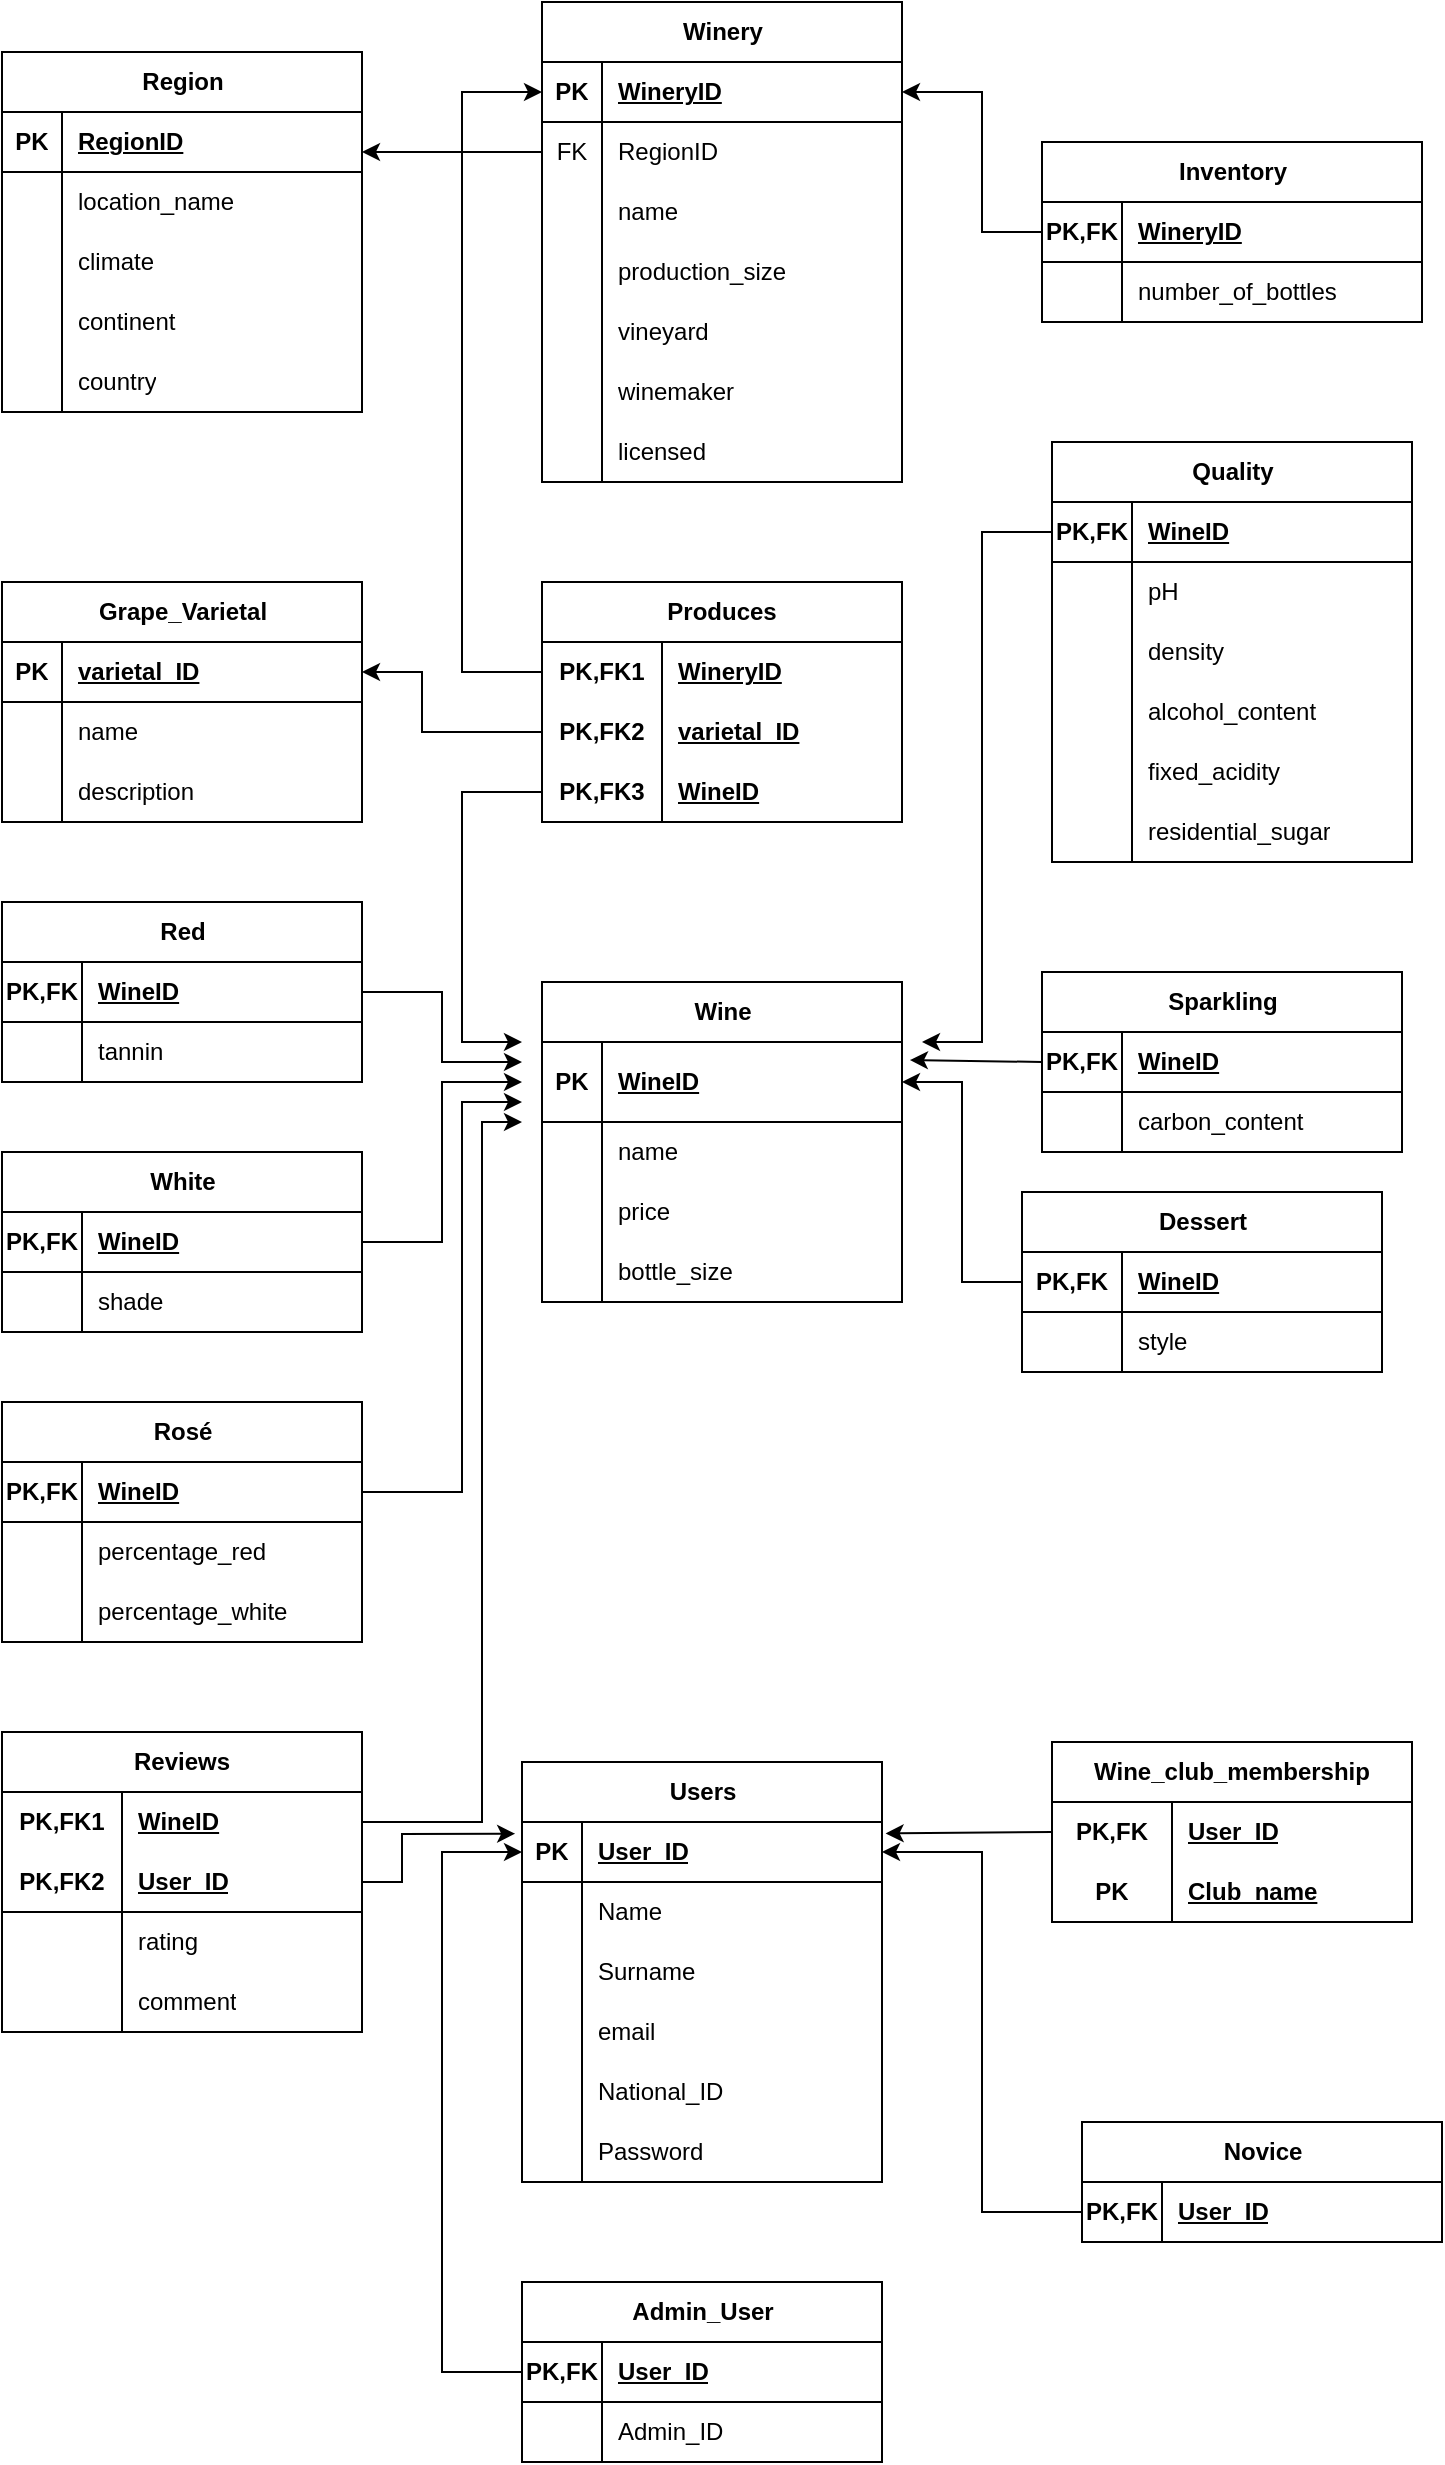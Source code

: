 <mxfile version="21.3.7" type="device">
  <diagram name="Page-1" id="25AvIZIIiWWzD7l92mnx">
    <mxGraphModel dx="1134" dy="727" grid="1" gridSize="10" guides="1" tooltips="1" connect="1" arrows="1" fold="1" page="1" pageScale="1" pageWidth="827" pageHeight="1169" math="0" shadow="0">
      <root>
        <mxCell id="0" />
        <mxCell id="1" parent="0" />
        <mxCell id="siNWFmAEARpfzyFmkK95-1" value="Region" style="shape=table;startSize=30;container=1;collapsible=1;childLayout=tableLayout;fixedRows=1;rowLines=0;fontStyle=1;align=center;resizeLast=1;html=1;" parent="1" vertex="1">
          <mxGeometry x="100" y="35" width="180" height="180" as="geometry" />
        </mxCell>
        <mxCell id="siNWFmAEARpfzyFmkK95-2" value="" style="shape=tableRow;horizontal=0;startSize=0;swimlaneHead=0;swimlaneBody=0;fillColor=none;collapsible=0;dropTarget=0;points=[[0,0.5],[1,0.5]];portConstraint=eastwest;top=0;left=0;right=0;bottom=1;" parent="siNWFmAEARpfzyFmkK95-1" vertex="1">
          <mxGeometry y="30" width="180" height="30" as="geometry" />
        </mxCell>
        <mxCell id="siNWFmAEARpfzyFmkK95-3" value="PK" style="shape=partialRectangle;connectable=0;fillColor=none;top=0;left=0;bottom=0;right=0;fontStyle=1;overflow=hidden;whiteSpace=wrap;html=1;" parent="siNWFmAEARpfzyFmkK95-2" vertex="1">
          <mxGeometry width="30" height="30" as="geometry">
            <mxRectangle width="30" height="30" as="alternateBounds" />
          </mxGeometry>
        </mxCell>
        <mxCell id="siNWFmAEARpfzyFmkK95-4" value="RegionID" style="shape=partialRectangle;connectable=0;fillColor=none;top=0;left=0;bottom=0;right=0;align=left;spacingLeft=6;fontStyle=5;overflow=hidden;whiteSpace=wrap;html=1;" parent="siNWFmAEARpfzyFmkK95-2" vertex="1">
          <mxGeometry x="30" width="150" height="30" as="geometry">
            <mxRectangle width="150" height="30" as="alternateBounds" />
          </mxGeometry>
        </mxCell>
        <mxCell id="siNWFmAEARpfzyFmkK95-5" value="" style="shape=tableRow;horizontal=0;startSize=0;swimlaneHead=0;swimlaneBody=0;fillColor=none;collapsible=0;dropTarget=0;points=[[0,0.5],[1,0.5]];portConstraint=eastwest;top=0;left=0;right=0;bottom=0;" parent="siNWFmAEARpfzyFmkK95-1" vertex="1">
          <mxGeometry y="60" width="180" height="30" as="geometry" />
        </mxCell>
        <mxCell id="siNWFmAEARpfzyFmkK95-6" value="" style="shape=partialRectangle;connectable=0;fillColor=none;top=0;left=0;bottom=0;right=0;editable=1;overflow=hidden;whiteSpace=wrap;html=1;" parent="siNWFmAEARpfzyFmkK95-5" vertex="1">
          <mxGeometry width="30" height="30" as="geometry">
            <mxRectangle width="30" height="30" as="alternateBounds" />
          </mxGeometry>
        </mxCell>
        <mxCell id="siNWFmAEARpfzyFmkK95-7" value="location_name" style="shape=partialRectangle;connectable=0;fillColor=none;top=0;left=0;bottom=0;right=0;align=left;spacingLeft=6;overflow=hidden;whiteSpace=wrap;html=1;" parent="siNWFmAEARpfzyFmkK95-5" vertex="1">
          <mxGeometry x="30" width="150" height="30" as="geometry">
            <mxRectangle width="150" height="30" as="alternateBounds" />
          </mxGeometry>
        </mxCell>
        <mxCell id="siNWFmAEARpfzyFmkK95-8" value="" style="shape=tableRow;horizontal=0;startSize=0;swimlaneHead=0;swimlaneBody=0;fillColor=none;collapsible=0;dropTarget=0;points=[[0,0.5],[1,0.5]];portConstraint=eastwest;top=0;left=0;right=0;bottom=0;" parent="siNWFmAEARpfzyFmkK95-1" vertex="1">
          <mxGeometry y="90" width="180" height="30" as="geometry" />
        </mxCell>
        <mxCell id="siNWFmAEARpfzyFmkK95-9" value="" style="shape=partialRectangle;connectable=0;fillColor=none;top=0;left=0;bottom=0;right=0;editable=1;overflow=hidden;whiteSpace=wrap;html=1;" parent="siNWFmAEARpfzyFmkK95-8" vertex="1">
          <mxGeometry width="30" height="30" as="geometry">
            <mxRectangle width="30" height="30" as="alternateBounds" />
          </mxGeometry>
        </mxCell>
        <mxCell id="siNWFmAEARpfzyFmkK95-10" value="climate" style="shape=partialRectangle;connectable=0;fillColor=none;top=0;left=0;bottom=0;right=0;align=left;spacingLeft=6;overflow=hidden;whiteSpace=wrap;html=1;" parent="siNWFmAEARpfzyFmkK95-8" vertex="1">
          <mxGeometry x="30" width="150" height="30" as="geometry">
            <mxRectangle width="150" height="30" as="alternateBounds" />
          </mxGeometry>
        </mxCell>
        <mxCell id="siNWFmAEARpfzyFmkK95-11" value="" style="shape=tableRow;horizontal=0;startSize=0;swimlaneHead=0;swimlaneBody=0;fillColor=none;collapsible=0;dropTarget=0;points=[[0,0.5],[1,0.5]];portConstraint=eastwest;top=0;left=0;right=0;bottom=0;" parent="siNWFmAEARpfzyFmkK95-1" vertex="1">
          <mxGeometry y="120" width="180" height="30" as="geometry" />
        </mxCell>
        <mxCell id="siNWFmAEARpfzyFmkK95-12" value="" style="shape=partialRectangle;connectable=0;fillColor=none;top=0;left=0;bottom=0;right=0;editable=1;overflow=hidden;whiteSpace=wrap;html=1;" parent="siNWFmAEARpfzyFmkK95-11" vertex="1">
          <mxGeometry width="30" height="30" as="geometry">
            <mxRectangle width="30" height="30" as="alternateBounds" />
          </mxGeometry>
        </mxCell>
        <mxCell id="siNWFmAEARpfzyFmkK95-13" value="continent" style="shape=partialRectangle;connectable=0;fillColor=none;top=0;left=0;bottom=0;right=0;align=left;spacingLeft=6;overflow=hidden;whiteSpace=wrap;html=1;" parent="siNWFmAEARpfzyFmkK95-11" vertex="1">
          <mxGeometry x="30" width="150" height="30" as="geometry">
            <mxRectangle width="150" height="30" as="alternateBounds" />
          </mxGeometry>
        </mxCell>
        <mxCell id="siNWFmAEARpfzyFmkK95-14" value="" style="shape=tableRow;horizontal=0;startSize=0;swimlaneHead=0;swimlaneBody=0;fillColor=none;collapsible=0;dropTarget=0;points=[[0,0.5],[1,0.5]];portConstraint=eastwest;top=0;left=0;right=0;bottom=0;" parent="siNWFmAEARpfzyFmkK95-1" vertex="1">
          <mxGeometry y="150" width="180" height="30" as="geometry" />
        </mxCell>
        <mxCell id="siNWFmAEARpfzyFmkK95-15" value="" style="shape=partialRectangle;connectable=0;fillColor=none;top=0;left=0;bottom=0;right=0;editable=1;overflow=hidden;whiteSpace=wrap;html=1;" parent="siNWFmAEARpfzyFmkK95-14" vertex="1">
          <mxGeometry width="30" height="30" as="geometry">
            <mxRectangle width="30" height="30" as="alternateBounds" />
          </mxGeometry>
        </mxCell>
        <mxCell id="siNWFmAEARpfzyFmkK95-16" value="country" style="shape=partialRectangle;connectable=0;fillColor=none;top=0;left=0;bottom=0;right=0;align=left;spacingLeft=6;overflow=hidden;whiteSpace=wrap;html=1;" parent="siNWFmAEARpfzyFmkK95-14" vertex="1">
          <mxGeometry x="30" width="150" height="30" as="geometry">
            <mxRectangle width="150" height="30" as="alternateBounds" />
          </mxGeometry>
        </mxCell>
        <mxCell id="siNWFmAEARpfzyFmkK95-17" value="Winery" style="shape=table;startSize=30;container=1;collapsible=1;childLayout=tableLayout;fixedRows=1;rowLines=0;fontStyle=1;align=center;resizeLast=1;html=1;" parent="1" vertex="1">
          <mxGeometry x="370" y="10" width="180" height="240" as="geometry" />
        </mxCell>
        <mxCell id="siNWFmAEARpfzyFmkK95-18" value="" style="shape=tableRow;horizontal=0;startSize=0;swimlaneHead=0;swimlaneBody=0;fillColor=none;collapsible=0;dropTarget=0;points=[[0,0.5],[1,0.5]];portConstraint=eastwest;top=0;left=0;right=0;bottom=1;" parent="siNWFmAEARpfzyFmkK95-17" vertex="1">
          <mxGeometry y="30" width="180" height="30" as="geometry" />
        </mxCell>
        <mxCell id="siNWFmAEARpfzyFmkK95-19" value="PK" style="shape=partialRectangle;connectable=0;fillColor=none;top=0;left=0;bottom=0;right=0;fontStyle=1;overflow=hidden;whiteSpace=wrap;html=1;" parent="siNWFmAEARpfzyFmkK95-18" vertex="1">
          <mxGeometry width="30" height="30" as="geometry">
            <mxRectangle width="30" height="30" as="alternateBounds" />
          </mxGeometry>
        </mxCell>
        <mxCell id="siNWFmAEARpfzyFmkK95-20" value="WineryID" style="shape=partialRectangle;connectable=0;fillColor=none;top=0;left=0;bottom=0;right=0;align=left;spacingLeft=6;fontStyle=5;overflow=hidden;whiteSpace=wrap;html=1;" parent="siNWFmAEARpfzyFmkK95-18" vertex="1">
          <mxGeometry x="30" width="150" height="30" as="geometry">
            <mxRectangle width="150" height="30" as="alternateBounds" />
          </mxGeometry>
        </mxCell>
        <mxCell id="siNWFmAEARpfzyFmkK95-21" value="" style="shape=tableRow;horizontal=0;startSize=0;swimlaneHead=0;swimlaneBody=0;fillColor=none;collapsible=0;dropTarget=0;points=[[0,0.5],[1,0.5]];portConstraint=eastwest;top=0;left=0;right=0;bottom=0;" parent="siNWFmAEARpfzyFmkK95-17" vertex="1">
          <mxGeometry y="60" width="180" height="30" as="geometry" />
        </mxCell>
        <mxCell id="siNWFmAEARpfzyFmkK95-22" value="FK" style="shape=partialRectangle;connectable=0;fillColor=none;top=0;left=0;bottom=0;right=0;editable=1;overflow=hidden;whiteSpace=wrap;html=1;" parent="siNWFmAEARpfzyFmkK95-21" vertex="1">
          <mxGeometry width="30" height="30" as="geometry">
            <mxRectangle width="30" height="30" as="alternateBounds" />
          </mxGeometry>
        </mxCell>
        <mxCell id="siNWFmAEARpfzyFmkK95-23" value="RegionID" style="shape=partialRectangle;connectable=0;fillColor=none;top=0;left=0;bottom=0;right=0;align=left;spacingLeft=6;overflow=hidden;whiteSpace=wrap;html=1;" parent="siNWFmAEARpfzyFmkK95-21" vertex="1">
          <mxGeometry x="30" width="150" height="30" as="geometry">
            <mxRectangle width="150" height="30" as="alternateBounds" />
          </mxGeometry>
        </mxCell>
        <mxCell id="siNWFmAEARpfzyFmkK95-24" value="" style="shape=tableRow;horizontal=0;startSize=0;swimlaneHead=0;swimlaneBody=0;fillColor=none;collapsible=0;dropTarget=0;points=[[0,0.5],[1,0.5]];portConstraint=eastwest;top=0;left=0;right=0;bottom=0;" parent="siNWFmAEARpfzyFmkK95-17" vertex="1">
          <mxGeometry y="90" width="180" height="30" as="geometry" />
        </mxCell>
        <mxCell id="siNWFmAEARpfzyFmkK95-25" value="" style="shape=partialRectangle;connectable=0;fillColor=none;top=0;left=0;bottom=0;right=0;editable=1;overflow=hidden;whiteSpace=wrap;html=1;" parent="siNWFmAEARpfzyFmkK95-24" vertex="1">
          <mxGeometry width="30" height="30" as="geometry">
            <mxRectangle width="30" height="30" as="alternateBounds" />
          </mxGeometry>
        </mxCell>
        <mxCell id="siNWFmAEARpfzyFmkK95-26" value="name" style="shape=partialRectangle;connectable=0;fillColor=none;top=0;left=0;bottom=0;right=0;align=left;spacingLeft=6;overflow=hidden;whiteSpace=wrap;html=1;" parent="siNWFmAEARpfzyFmkK95-24" vertex="1">
          <mxGeometry x="30" width="150" height="30" as="geometry">
            <mxRectangle width="150" height="30" as="alternateBounds" />
          </mxGeometry>
        </mxCell>
        <mxCell id="siNWFmAEARpfzyFmkK95-27" value="" style="shape=tableRow;horizontal=0;startSize=0;swimlaneHead=0;swimlaneBody=0;fillColor=none;collapsible=0;dropTarget=0;points=[[0,0.5],[1,0.5]];portConstraint=eastwest;top=0;left=0;right=0;bottom=0;" parent="siNWFmAEARpfzyFmkK95-17" vertex="1">
          <mxGeometry y="120" width="180" height="30" as="geometry" />
        </mxCell>
        <mxCell id="siNWFmAEARpfzyFmkK95-28" value="" style="shape=partialRectangle;connectable=0;fillColor=none;top=0;left=0;bottom=0;right=0;editable=1;overflow=hidden;whiteSpace=wrap;html=1;" parent="siNWFmAEARpfzyFmkK95-27" vertex="1">
          <mxGeometry width="30" height="30" as="geometry">
            <mxRectangle width="30" height="30" as="alternateBounds" />
          </mxGeometry>
        </mxCell>
        <mxCell id="siNWFmAEARpfzyFmkK95-29" value="production_size" style="shape=partialRectangle;connectable=0;fillColor=none;top=0;left=0;bottom=0;right=0;align=left;spacingLeft=6;overflow=hidden;whiteSpace=wrap;html=1;" parent="siNWFmAEARpfzyFmkK95-27" vertex="1">
          <mxGeometry x="30" width="150" height="30" as="geometry">
            <mxRectangle width="150" height="30" as="alternateBounds" />
          </mxGeometry>
        </mxCell>
        <mxCell id="siNWFmAEARpfzyFmkK95-30" value="" style="shape=tableRow;horizontal=0;startSize=0;swimlaneHead=0;swimlaneBody=0;fillColor=none;collapsible=0;dropTarget=0;points=[[0,0.5],[1,0.5]];portConstraint=eastwest;top=0;left=0;right=0;bottom=0;" parent="siNWFmAEARpfzyFmkK95-17" vertex="1">
          <mxGeometry y="150" width="180" height="30" as="geometry" />
        </mxCell>
        <mxCell id="siNWFmAEARpfzyFmkK95-31" value="" style="shape=partialRectangle;connectable=0;fillColor=none;top=0;left=0;bottom=0;right=0;editable=1;overflow=hidden;whiteSpace=wrap;html=1;" parent="siNWFmAEARpfzyFmkK95-30" vertex="1">
          <mxGeometry width="30" height="30" as="geometry">
            <mxRectangle width="30" height="30" as="alternateBounds" />
          </mxGeometry>
        </mxCell>
        <mxCell id="siNWFmAEARpfzyFmkK95-32" value="vineyard" style="shape=partialRectangle;connectable=0;fillColor=none;top=0;left=0;bottom=0;right=0;align=left;spacingLeft=6;overflow=hidden;whiteSpace=wrap;html=1;" parent="siNWFmAEARpfzyFmkK95-30" vertex="1">
          <mxGeometry x="30" width="150" height="30" as="geometry">
            <mxRectangle width="150" height="30" as="alternateBounds" />
          </mxGeometry>
        </mxCell>
        <mxCell id="siNWFmAEARpfzyFmkK95-49" value="" style="shape=tableRow;horizontal=0;startSize=0;swimlaneHead=0;swimlaneBody=0;fillColor=none;collapsible=0;dropTarget=0;points=[[0,0.5],[1,0.5]];portConstraint=eastwest;top=0;left=0;right=0;bottom=0;" parent="siNWFmAEARpfzyFmkK95-17" vertex="1">
          <mxGeometry y="180" width="180" height="30" as="geometry" />
        </mxCell>
        <mxCell id="siNWFmAEARpfzyFmkK95-50" value="" style="shape=partialRectangle;connectable=0;fillColor=none;top=0;left=0;bottom=0;right=0;editable=1;overflow=hidden;whiteSpace=wrap;html=1;" parent="siNWFmAEARpfzyFmkK95-49" vertex="1">
          <mxGeometry width="30" height="30" as="geometry">
            <mxRectangle width="30" height="30" as="alternateBounds" />
          </mxGeometry>
        </mxCell>
        <mxCell id="siNWFmAEARpfzyFmkK95-51" value="winemaker" style="shape=partialRectangle;connectable=0;fillColor=none;top=0;left=0;bottom=0;right=0;align=left;spacingLeft=6;overflow=hidden;whiteSpace=wrap;html=1;" parent="siNWFmAEARpfzyFmkK95-49" vertex="1">
          <mxGeometry x="30" width="150" height="30" as="geometry">
            <mxRectangle width="150" height="30" as="alternateBounds" />
          </mxGeometry>
        </mxCell>
        <mxCell id="siNWFmAEARpfzyFmkK95-52" value="" style="shape=tableRow;horizontal=0;startSize=0;swimlaneHead=0;swimlaneBody=0;fillColor=none;collapsible=0;dropTarget=0;points=[[0,0.5],[1,0.5]];portConstraint=eastwest;top=0;left=0;right=0;bottom=0;" parent="siNWFmAEARpfzyFmkK95-17" vertex="1">
          <mxGeometry y="210" width="180" height="30" as="geometry" />
        </mxCell>
        <mxCell id="siNWFmAEARpfzyFmkK95-53" value="" style="shape=partialRectangle;connectable=0;fillColor=none;top=0;left=0;bottom=0;right=0;editable=1;overflow=hidden;whiteSpace=wrap;html=1;" parent="siNWFmAEARpfzyFmkK95-52" vertex="1">
          <mxGeometry width="30" height="30" as="geometry">
            <mxRectangle width="30" height="30" as="alternateBounds" />
          </mxGeometry>
        </mxCell>
        <mxCell id="siNWFmAEARpfzyFmkK95-54" value="licensed" style="shape=partialRectangle;connectable=0;fillColor=none;top=0;left=0;bottom=0;right=0;align=left;spacingLeft=6;overflow=hidden;whiteSpace=wrap;html=1;" parent="siNWFmAEARpfzyFmkK95-52" vertex="1">
          <mxGeometry x="30" width="150" height="30" as="geometry">
            <mxRectangle width="150" height="30" as="alternateBounds" />
          </mxGeometry>
        </mxCell>
        <mxCell id="siNWFmAEARpfzyFmkK95-58" value="Inventory" style="shape=table;startSize=30;container=1;collapsible=1;childLayout=tableLayout;fixedRows=1;rowLines=0;fontStyle=1;align=center;resizeLast=1;html=1;" parent="1" vertex="1">
          <mxGeometry x="620" y="80" width="190" height="90" as="geometry" />
        </mxCell>
        <mxCell id="siNWFmAEARpfzyFmkK95-59" value="" style="shape=tableRow;horizontal=0;startSize=0;swimlaneHead=0;swimlaneBody=0;fillColor=none;collapsible=0;dropTarget=0;points=[[0,0.5],[1,0.5]];portConstraint=eastwest;top=0;left=0;right=0;bottom=1;" parent="siNWFmAEARpfzyFmkK95-58" vertex="1">
          <mxGeometry y="30" width="190" height="30" as="geometry" />
        </mxCell>
        <mxCell id="siNWFmAEARpfzyFmkK95-60" value="PK,FK" style="shape=partialRectangle;connectable=0;fillColor=none;top=0;left=0;bottom=0;right=0;fontStyle=1;overflow=hidden;whiteSpace=wrap;html=1;" parent="siNWFmAEARpfzyFmkK95-59" vertex="1">
          <mxGeometry width="40" height="30" as="geometry">
            <mxRectangle width="40" height="30" as="alternateBounds" />
          </mxGeometry>
        </mxCell>
        <mxCell id="siNWFmAEARpfzyFmkK95-61" value="WineryID" style="shape=partialRectangle;connectable=0;fillColor=none;top=0;left=0;bottom=0;right=0;align=left;spacingLeft=6;fontStyle=5;overflow=hidden;whiteSpace=wrap;html=1;" parent="siNWFmAEARpfzyFmkK95-59" vertex="1">
          <mxGeometry x="40" width="150" height="30" as="geometry">
            <mxRectangle width="150" height="30" as="alternateBounds" />
          </mxGeometry>
        </mxCell>
        <mxCell id="siNWFmAEARpfzyFmkK95-62" value="" style="shape=tableRow;horizontal=0;startSize=0;swimlaneHead=0;swimlaneBody=0;fillColor=none;collapsible=0;dropTarget=0;points=[[0,0.5],[1,0.5]];portConstraint=eastwest;top=0;left=0;right=0;bottom=0;" parent="siNWFmAEARpfzyFmkK95-58" vertex="1">
          <mxGeometry y="60" width="190" height="30" as="geometry" />
        </mxCell>
        <mxCell id="siNWFmAEARpfzyFmkK95-63" value="" style="shape=partialRectangle;connectable=0;fillColor=none;top=0;left=0;bottom=0;right=0;editable=1;overflow=hidden;whiteSpace=wrap;html=1;" parent="siNWFmAEARpfzyFmkK95-62" vertex="1">
          <mxGeometry width="40" height="30" as="geometry">
            <mxRectangle width="40" height="30" as="alternateBounds" />
          </mxGeometry>
        </mxCell>
        <mxCell id="siNWFmAEARpfzyFmkK95-64" value="number_of_bottles" style="shape=partialRectangle;connectable=0;fillColor=none;top=0;left=0;bottom=0;right=0;align=left;spacingLeft=6;overflow=hidden;whiteSpace=wrap;html=1;" parent="siNWFmAEARpfzyFmkK95-62" vertex="1">
          <mxGeometry x="40" width="150" height="30" as="geometry">
            <mxRectangle width="150" height="30" as="alternateBounds" />
          </mxGeometry>
        </mxCell>
        <mxCell id="siNWFmAEARpfzyFmkK95-84" value="Wine" style="shape=table;startSize=30;container=1;collapsible=1;childLayout=tableLayout;fixedRows=1;rowLines=0;fontStyle=1;align=center;resizeLast=1;html=1;" parent="1" vertex="1">
          <mxGeometry x="370" y="500" width="180" height="160" as="geometry" />
        </mxCell>
        <mxCell id="siNWFmAEARpfzyFmkK95-85" value="" style="shape=tableRow;horizontal=0;startSize=0;swimlaneHead=0;swimlaneBody=0;fillColor=none;collapsible=0;dropTarget=0;points=[[0,0.5],[1,0.5]];portConstraint=eastwest;top=0;left=0;right=0;bottom=1;" parent="siNWFmAEARpfzyFmkK95-84" vertex="1">
          <mxGeometry y="30" width="180" height="40" as="geometry" />
        </mxCell>
        <mxCell id="siNWFmAEARpfzyFmkK95-86" value="PK" style="shape=partialRectangle;connectable=0;fillColor=none;top=0;left=0;bottom=0;right=0;fontStyle=1;overflow=hidden;whiteSpace=wrap;html=1;" parent="siNWFmAEARpfzyFmkK95-85" vertex="1">
          <mxGeometry width="30" height="40" as="geometry">
            <mxRectangle width="30" height="40" as="alternateBounds" />
          </mxGeometry>
        </mxCell>
        <mxCell id="siNWFmAEARpfzyFmkK95-87" value="WineID" style="shape=partialRectangle;connectable=0;fillColor=none;top=0;left=0;bottom=0;right=0;align=left;spacingLeft=6;fontStyle=5;overflow=hidden;whiteSpace=wrap;html=1;" parent="siNWFmAEARpfzyFmkK95-85" vertex="1">
          <mxGeometry x="30" width="150" height="40" as="geometry">
            <mxRectangle width="150" height="40" as="alternateBounds" />
          </mxGeometry>
        </mxCell>
        <mxCell id="siNWFmAEARpfzyFmkK95-91" value="" style="shape=tableRow;horizontal=0;startSize=0;swimlaneHead=0;swimlaneBody=0;fillColor=none;collapsible=0;dropTarget=0;points=[[0,0.5],[1,0.5]];portConstraint=eastwest;top=0;left=0;right=0;bottom=0;" parent="siNWFmAEARpfzyFmkK95-84" vertex="1">
          <mxGeometry y="70" width="180" height="30" as="geometry" />
        </mxCell>
        <mxCell id="siNWFmAEARpfzyFmkK95-92" value="" style="shape=partialRectangle;connectable=0;fillColor=none;top=0;left=0;bottom=0;right=0;editable=1;overflow=hidden;whiteSpace=wrap;html=1;" parent="siNWFmAEARpfzyFmkK95-91" vertex="1">
          <mxGeometry width="30" height="30" as="geometry">
            <mxRectangle width="30" height="30" as="alternateBounds" />
          </mxGeometry>
        </mxCell>
        <mxCell id="siNWFmAEARpfzyFmkK95-93" value="name" style="shape=partialRectangle;connectable=0;fillColor=none;top=0;left=0;bottom=0;right=0;align=left;spacingLeft=6;overflow=hidden;whiteSpace=wrap;html=1;" parent="siNWFmAEARpfzyFmkK95-91" vertex="1">
          <mxGeometry x="30" width="150" height="30" as="geometry">
            <mxRectangle width="150" height="30" as="alternateBounds" />
          </mxGeometry>
        </mxCell>
        <mxCell id="siNWFmAEARpfzyFmkK95-94" value="" style="shape=tableRow;horizontal=0;startSize=0;swimlaneHead=0;swimlaneBody=0;fillColor=none;collapsible=0;dropTarget=0;points=[[0,0.5],[1,0.5]];portConstraint=eastwest;top=0;left=0;right=0;bottom=0;" parent="siNWFmAEARpfzyFmkK95-84" vertex="1">
          <mxGeometry y="100" width="180" height="30" as="geometry" />
        </mxCell>
        <mxCell id="siNWFmAEARpfzyFmkK95-95" value="" style="shape=partialRectangle;connectable=0;fillColor=none;top=0;left=0;bottom=0;right=0;editable=1;overflow=hidden;whiteSpace=wrap;html=1;" parent="siNWFmAEARpfzyFmkK95-94" vertex="1">
          <mxGeometry width="30" height="30" as="geometry">
            <mxRectangle width="30" height="30" as="alternateBounds" />
          </mxGeometry>
        </mxCell>
        <mxCell id="siNWFmAEARpfzyFmkK95-96" value="price" style="shape=partialRectangle;connectable=0;fillColor=none;top=0;left=0;bottom=0;right=0;align=left;spacingLeft=6;overflow=hidden;whiteSpace=wrap;html=1;" parent="siNWFmAEARpfzyFmkK95-94" vertex="1">
          <mxGeometry x="30" width="150" height="30" as="geometry">
            <mxRectangle width="150" height="30" as="alternateBounds" />
          </mxGeometry>
        </mxCell>
        <mxCell id="siNWFmAEARpfzyFmkK95-97" value="" style="shape=tableRow;horizontal=0;startSize=0;swimlaneHead=0;swimlaneBody=0;fillColor=none;collapsible=0;dropTarget=0;points=[[0,0.5],[1,0.5]];portConstraint=eastwest;top=0;left=0;right=0;bottom=0;" parent="siNWFmAEARpfzyFmkK95-84" vertex="1">
          <mxGeometry y="130" width="180" height="30" as="geometry" />
        </mxCell>
        <mxCell id="siNWFmAEARpfzyFmkK95-98" value="" style="shape=partialRectangle;connectable=0;fillColor=none;top=0;left=0;bottom=0;right=0;editable=1;overflow=hidden;whiteSpace=wrap;html=1;" parent="siNWFmAEARpfzyFmkK95-97" vertex="1">
          <mxGeometry width="30" height="30" as="geometry">
            <mxRectangle width="30" height="30" as="alternateBounds" />
          </mxGeometry>
        </mxCell>
        <mxCell id="siNWFmAEARpfzyFmkK95-99" value="bottle_size" style="shape=partialRectangle;connectable=0;fillColor=none;top=0;left=0;bottom=0;right=0;align=left;spacingLeft=6;overflow=hidden;whiteSpace=wrap;html=1;" parent="siNWFmAEARpfzyFmkK95-97" vertex="1">
          <mxGeometry x="30" width="150" height="30" as="geometry">
            <mxRectangle width="150" height="30" as="alternateBounds" />
          </mxGeometry>
        </mxCell>
        <mxCell id="siNWFmAEARpfzyFmkK95-103" value="Grape_Varietal" style="shape=table;startSize=30;container=1;collapsible=1;childLayout=tableLayout;fixedRows=1;rowLines=0;fontStyle=1;align=center;resizeLast=1;html=1;" parent="1" vertex="1">
          <mxGeometry x="100" y="300" width="180" height="120" as="geometry" />
        </mxCell>
        <mxCell id="siNWFmAEARpfzyFmkK95-104" value="" style="shape=tableRow;horizontal=0;startSize=0;swimlaneHead=0;swimlaneBody=0;fillColor=none;collapsible=0;dropTarget=0;points=[[0,0.5],[1,0.5]];portConstraint=eastwest;top=0;left=0;right=0;bottom=1;" parent="siNWFmAEARpfzyFmkK95-103" vertex="1">
          <mxGeometry y="30" width="180" height="30" as="geometry" />
        </mxCell>
        <mxCell id="siNWFmAEARpfzyFmkK95-105" value="PK" style="shape=partialRectangle;connectable=0;fillColor=none;top=0;left=0;bottom=0;right=0;fontStyle=1;overflow=hidden;whiteSpace=wrap;html=1;" parent="siNWFmAEARpfzyFmkK95-104" vertex="1">
          <mxGeometry width="30" height="30" as="geometry">
            <mxRectangle width="30" height="30" as="alternateBounds" />
          </mxGeometry>
        </mxCell>
        <mxCell id="siNWFmAEARpfzyFmkK95-106" value="varietal_ID" style="shape=partialRectangle;connectable=0;fillColor=none;top=0;left=0;bottom=0;right=0;align=left;spacingLeft=6;fontStyle=5;overflow=hidden;whiteSpace=wrap;html=1;" parent="siNWFmAEARpfzyFmkK95-104" vertex="1">
          <mxGeometry x="30" width="150" height="30" as="geometry">
            <mxRectangle width="150" height="30" as="alternateBounds" />
          </mxGeometry>
        </mxCell>
        <mxCell id="siNWFmAEARpfzyFmkK95-107" value="" style="shape=tableRow;horizontal=0;startSize=0;swimlaneHead=0;swimlaneBody=0;fillColor=none;collapsible=0;dropTarget=0;points=[[0,0.5],[1,0.5]];portConstraint=eastwest;top=0;left=0;right=0;bottom=0;" parent="siNWFmAEARpfzyFmkK95-103" vertex="1">
          <mxGeometry y="60" width="180" height="30" as="geometry" />
        </mxCell>
        <mxCell id="siNWFmAEARpfzyFmkK95-108" value="" style="shape=partialRectangle;connectable=0;fillColor=none;top=0;left=0;bottom=0;right=0;editable=1;overflow=hidden;whiteSpace=wrap;html=1;" parent="siNWFmAEARpfzyFmkK95-107" vertex="1">
          <mxGeometry width="30" height="30" as="geometry">
            <mxRectangle width="30" height="30" as="alternateBounds" />
          </mxGeometry>
        </mxCell>
        <mxCell id="siNWFmAEARpfzyFmkK95-109" value="name" style="shape=partialRectangle;connectable=0;fillColor=none;top=0;left=0;bottom=0;right=0;align=left;spacingLeft=6;overflow=hidden;whiteSpace=wrap;html=1;" parent="siNWFmAEARpfzyFmkK95-107" vertex="1">
          <mxGeometry x="30" width="150" height="30" as="geometry">
            <mxRectangle width="150" height="30" as="alternateBounds" />
          </mxGeometry>
        </mxCell>
        <mxCell id="siNWFmAEARpfzyFmkK95-110" value="" style="shape=tableRow;horizontal=0;startSize=0;swimlaneHead=0;swimlaneBody=0;fillColor=none;collapsible=0;dropTarget=0;points=[[0,0.5],[1,0.5]];portConstraint=eastwest;top=0;left=0;right=0;bottom=0;" parent="siNWFmAEARpfzyFmkK95-103" vertex="1">
          <mxGeometry y="90" width="180" height="30" as="geometry" />
        </mxCell>
        <mxCell id="siNWFmAEARpfzyFmkK95-111" value="" style="shape=partialRectangle;connectable=0;fillColor=none;top=0;left=0;bottom=0;right=0;editable=1;overflow=hidden;whiteSpace=wrap;html=1;" parent="siNWFmAEARpfzyFmkK95-110" vertex="1">
          <mxGeometry width="30" height="30" as="geometry">
            <mxRectangle width="30" height="30" as="alternateBounds" />
          </mxGeometry>
        </mxCell>
        <mxCell id="siNWFmAEARpfzyFmkK95-112" value="description" style="shape=partialRectangle;connectable=0;fillColor=none;top=0;left=0;bottom=0;right=0;align=left;spacingLeft=6;overflow=hidden;whiteSpace=wrap;html=1;" parent="siNWFmAEARpfzyFmkK95-110" vertex="1">
          <mxGeometry x="30" width="150" height="30" as="geometry">
            <mxRectangle width="150" height="30" as="alternateBounds" />
          </mxGeometry>
        </mxCell>
        <mxCell id="siNWFmAEARpfzyFmkK95-116" value="Quality" style="shape=table;startSize=30;container=1;collapsible=1;childLayout=tableLayout;fixedRows=1;rowLines=0;fontStyle=1;align=center;resizeLast=1;html=1;" parent="1" vertex="1">
          <mxGeometry x="625" y="230" width="180" height="210" as="geometry" />
        </mxCell>
        <mxCell id="siNWFmAEARpfzyFmkK95-117" value="" style="shape=tableRow;horizontal=0;startSize=0;swimlaneHead=0;swimlaneBody=0;fillColor=none;collapsible=0;dropTarget=0;points=[[0,0.5],[1,0.5]];portConstraint=eastwest;top=0;left=0;right=0;bottom=1;" parent="siNWFmAEARpfzyFmkK95-116" vertex="1">
          <mxGeometry y="30" width="180" height="30" as="geometry" />
        </mxCell>
        <mxCell id="siNWFmAEARpfzyFmkK95-118" value="PK,FK" style="shape=partialRectangle;connectable=0;fillColor=none;top=0;left=0;bottom=0;right=0;fontStyle=1;overflow=hidden;whiteSpace=wrap;html=1;" parent="siNWFmAEARpfzyFmkK95-117" vertex="1">
          <mxGeometry width="40" height="30" as="geometry">
            <mxRectangle width="40" height="30" as="alternateBounds" />
          </mxGeometry>
        </mxCell>
        <mxCell id="siNWFmAEARpfzyFmkK95-119" value="WineID" style="shape=partialRectangle;connectable=0;fillColor=none;top=0;left=0;bottom=0;right=0;align=left;spacingLeft=6;fontStyle=5;overflow=hidden;whiteSpace=wrap;html=1;" parent="siNWFmAEARpfzyFmkK95-117" vertex="1">
          <mxGeometry x="40" width="140" height="30" as="geometry">
            <mxRectangle width="140" height="30" as="alternateBounds" />
          </mxGeometry>
        </mxCell>
        <mxCell id="siNWFmAEARpfzyFmkK95-120" value="" style="shape=tableRow;horizontal=0;startSize=0;swimlaneHead=0;swimlaneBody=0;fillColor=none;collapsible=0;dropTarget=0;points=[[0,0.5],[1,0.5]];portConstraint=eastwest;top=0;left=0;right=0;bottom=0;" parent="siNWFmAEARpfzyFmkK95-116" vertex="1">
          <mxGeometry y="60" width="180" height="30" as="geometry" />
        </mxCell>
        <mxCell id="siNWFmAEARpfzyFmkK95-121" value="" style="shape=partialRectangle;connectable=0;fillColor=none;top=0;left=0;bottom=0;right=0;editable=1;overflow=hidden;whiteSpace=wrap;html=1;" parent="siNWFmAEARpfzyFmkK95-120" vertex="1">
          <mxGeometry width="40" height="30" as="geometry">
            <mxRectangle width="40" height="30" as="alternateBounds" />
          </mxGeometry>
        </mxCell>
        <mxCell id="siNWFmAEARpfzyFmkK95-122" value="pH" style="shape=partialRectangle;connectable=0;fillColor=none;top=0;left=0;bottom=0;right=0;align=left;spacingLeft=6;overflow=hidden;whiteSpace=wrap;html=1;" parent="siNWFmAEARpfzyFmkK95-120" vertex="1">
          <mxGeometry x="40" width="140" height="30" as="geometry">
            <mxRectangle width="140" height="30" as="alternateBounds" />
          </mxGeometry>
        </mxCell>
        <mxCell id="siNWFmAEARpfzyFmkK95-123" value="" style="shape=tableRow;horizontal=0;startSize=0;swimlaneHead=0;swimlaneBody=0;fillColor=none;collapsible=0;dropTarget=0;points=[[0,0.5],[1,0.5]];portConstraint=eastwest;top=0;left=0;right=0;bottom=0;" parent="siNWFmAEARpfzyFmkK95-116" vertex="1">
          <mxGeometry y="90" width="180" height="30" as="geometry" />
        </mxCell>
        <mxCell id="siNWFmAEARpfzyFmkK95-124" value="" style="shape=partialRectangle;connectable=0;fillColor=none;top=0;left=0;bottom=0;right=0;editable=1;overflow=hidden;whiteSpace=wrap;html=1;" parent="siNWFmAEARpfzyFmkK95-123" vertex="1">
          <mxGeometry width="40" height="30" as="geometry">
            <mxRectangle width="40" height="30" as="alternateBounds" />
          </mxGeometry>
        </mxCell>
        <mxCell id="siNWFmAEARpfzyFmkK95-125" value="density" style="shape=partialRectangle;connectable=0;fillColor=none;top=0;left=0;bottom=0;right=0;align=left;spacingLeft=6;overflow=hidden;whiteSpace=wrap;html=1;" parent="siNWFmAEARpfzyFmkK95-123" vertex="1">
          <mxGeometry x="40" width="140" height="30" as="geometry">
            <mxRectangle width="140" height="30" as="alternateBounds" />
          </mxGeometry>
        </mxCell>
        <mxCell id="siNWFmAEARpfzyFmkK95-126" value="" style="shape=tableRow;horizontal=0;startSize=0;swimlaneHead=0;swimlaneBody=0;fillColor=none;collapsible=0;dropTarget=0;points=[[0,0.5],[1,0.5]];portConstraint=eastwest;top=0;left=0;right=0;bottom=0;" parent="siNWFmAEARpfzyFmkK95-116" vertex="1">
          <mxGeometry y="120" width="180" height="30" as="geometry" />
        </mxCell>
        <mxCell id="siNWFmAEARpfzyFmkK95-127" value="" style="shape=partialRectangle;connectable=0;fillColor=none;top=0;left=0;bottom=0;right=0;editable=1;overflow=hidden;whiteSpace=wrap;html=1;" parent="siNWFmAEARpfzyFmkK95-126" vertex="1">
          <mxGeometry width="40" height="30" as="geometry">
            <mxRectangle width="40" height="30" as="alternateBounds" />
          </mxGeometry>
        </mxCell>
        <mxCell id="siNWFmAEARpfzyFmkK95-128" value="alcohol_content" style="shape=partialRectangle;connectable=0;fillColor=none;top=0;left=0;bottom=0;right=0;align=left;spacingLeft=6;overflow=hidden;whiteSpace=wrap;html=1;" parent="siNWFmAEARpfzyFmkK95-126" vertex="1">
          <mxGeometry x="40" width="140" height="30" as="geometry">
            <mxRectangle width="140" height="30" as="alternateBounds" />
          </mxGeometry>
        </mxCell>
        <mxCell id="siNWFmAEARpfzyFmkK95-129" value="" style="shape=tableRow;horizontal=0;startSize=0;swimlaneHead=0;swimlaneBody=0;fillColor=none;collapsible=0;dropTarget=0;points=[[0,0.5],[1,0.5]];portConstraint=eastwest;top=0;left=0;right=0;bottom=0;" parent="siNWFmAEARpfzyFmkK95-116" vertex="1">
          <mxGeometry y="150" width="180" height="30" as="geometry" />
        </mxCell>
        <mxCell id="siNWFmAEARpfzyFmkK95-130" value="" style="shape=partialRectangle;connectable=0;fillColor=none;top=0;left=0;bottom=0;right=0;editable=1;overflow=hidden;whiteSpace=wrap;html=1;" parent="siNWFmAEARpfzyFmkK95-129" vertex="1">
          <mxGeometry width="40" height="30" as="geometry">
            <mxRectangle width="40" height="30" as="alternateBounds" />
          </mxGeometry>
        </mxCell>
        <mxCell id="siNWFmAEARpfzyFmkK95-131" value="fixed_acidity" style="shape=partialRectangle;connectable=0;fillColor=none;top=0;left=0;bottom=0;right=0;align=left;spacingLeft=6;overflow=hidden;whiteSpace=wrap;html=1;" parent="siNWFmAEARpfzyFmkK95-129" vertex="1">
          <mxGeometry x="40" width="140" height="30" as="geometry">
            <mxRectangle width="140" height="30" as="alternateBounds" />
          </mxGeometry>
        </mxCell>
        <mxCell id="siNWFmAEARpfzyFmkK95-148" value="" style="shape=tableRow;horizontal=0;startSize=0;swimlaneHead=0;swimlaneBody=0;fillColor=none;collapsible=0;dropTarget=0;points=[[0,0.5],[1,0.5]];portConstraint=eastwest;top=0;left=0;right=0;bottom=0;" parent="siNWFmAEARpfzyFmkK95-116" vertex="1">
          <mxGeometry y="180" width="180" height="30" as="geometry" />
        </mxCell>
        <mxCell id="siNWFmAEARpfzyFmkK95-149" value="" style="shape=partialRectangle;connectable=0;fillColor=none;top=0;left=0;bottom=0;right=0;editable=1;overflow=hidden;whiteSpace=wrap;html=1;" parent="siNWFmAEARpfzyFmkK95-148" vertex="1">
          <mxGeometry width="40" height="30" as="geometry">
            <mxRectangle width="40" height="30" as="alternateBounds" />
          </mxGeometry>
        </mxCell>
        <mxCell id="siNWFmAEARpfzyFmkK95-150" value="residential_sugar" style="shape=partialRectangle;connectable=0;fillColor=none;top=0;left=0;bottom=0;right=0;align=left;spacingLeft=6;overflow=hidden;whiteSpace=wrap;html=1;" parent="siNWFmAEARpfzyFmkK95-148" vertex="1">
          <mxGeometry x="40" width="140" height="30" as="geometry">
            <mxRectangle width="140" height="30" as="alternateBounds" />
          </mxGeometry>
        </mxCell>
        <mxCell id="siNWFmAEARpfzyFmkK95-154" value="Users" style="shape=table;startSize=30;container=1;collapsible=1;childLayout=tableLayout;fixedRows=1;rowLines=0;fontStyle=1;align=center;resizeLast=1;html=1;" parent="1" vertex="1">
          <mxGeometry x="360" y="890" width="180" height="210" as="geometry" />
        </mxCell>
        <mxCell id="siNWFmAEARpfzyFmkK95-155" value="" style="shape=tableRow;horizontal=0;startSize=0;swimlaneHead=0;swimlaneBody=0;fillColor=none;collapsible=0;dropTarget=0;points=[[0,0.5],[1,0.5]];portConstraint=eastwest;top=0;left=0;right=0;bottom=1;" parent="siNWFmAEARpfzyFmkK95-154" vertex="1">
          <mxGeometry y="30" width="180" height="30" as="geometry" />
        </mxCell>
        <mxCell id="siNWFmAEARpfzyFmkK95-156" value="PK" style="shape=partialRectangle;connectable=0;fillColor=none;top=0;left=0;bottom=0;right=0;fontStyle=1;overflow=hidden;whiteSpace=wrap;html=1;" parent="siNWFmAEARpfzyFmkK95-155" vertex="1">
          <mxGeometry width="30" height="30" as="geometry">
            <mxRectangle width="30" height="30" as="alternateBounds" />
          </mxGeometry>
        </mxCell>
        <mxCell id="siNWFmAEARpfzyFmkK95-157" value="User_ID" style="shape=partialRectangle;connectable=0;fillColor=none;top=0;left=0;bottom=0;right=0;align=left;spacingLeft=6;fontStyle=5;overflow=hidden;whiteSpace=wrap;html=1;" parent="siNWFmAEARpfzyFmkK95-155" vertex="1">
          <mxGeometry x="30" width="150" height="30" as="geometry">
            <mxRectangle width="150" height="30" as="alternateBounds" />
          </mxGeometry>
        </mxCell>
        <mxCell id="siNWFmAEARpfzyFmkK95-158" value="" style="shape=tableRow;horizontal=0;startSize=0;swimlaneHead=0;swimlaneBody=0;fillColor=none;collapsible=0;dropTarget=0;points=[[0,0.5],[1,0.5]];portConstraint=eastwest;top=0;left=0;right=0;bottom=0;" parent="siNWFmAEARpfzyFmkK95-154" vertex="1">
          <mxGeometry y="60" width="180" height="30" as="geometry" />
        </mxCell>
        <mxCell id="siNWFmAEARpfzyFmkK95-159" value="" style="shape=partialRectangle;connectable=0;fillColor=none;top=0;left=0;bottom=0;right=0;editable=1;overflow=hidden;whiteSpace=wrap;html=1;" parent="siNWFmAEARpfzyFmkK95-158" vertex="1">
          <mxGeometry width="30" height="30" as="geometry">
            <mxRectangle width="30" height="30" as="alternateBounds" />
          </mxGeometry>
        </mxCell>
        <mxCell id="siNWFmAEARpfzyFmkK95-160" value="Name" style="shape=partialRectangle;connectable=0;fillColor=none;top=0;left=0;bottom=0;right=0;align=left;spacingLeft=6;overflow=hidden;whiteSpace=wrap;html=1;" parent="siNWFmAEARpfzyFmkK95-158" vertex="1">
          <mxGeometry x="30" width="150" height="30" as="geometry">
            <mxRectangle width="150" height="30" as="alternateBounds" />
          </mxGeometry>
        </mxCell>
        <mxCell id="siNWFmAEARpfzyFmkK95-161" value="" style="shape=tableRow;horizontal=0;startSize=0;swimlaneHead=0;swimlaneBody=0;fillColor=none;collapsible=0;dropTarget=0;points=[[0,0.5],[1,0.5]];portConstraint=eastwest;top=0;left=0;right=0;bottom=0;" parent="siNWFmAEARpfzyFmkK95-154" vertex="1">
          <mxGeometry y="90" width="180" height="30" as="geometry" />
        </mxCell>
        <mxCell id="siNWFmAEARpfzyFmkK95-162" value="" style="shape=partialRectangle;connectable=0;fillColor=none;top=0;left=0;bottom=0;right=0;editable=1;overflow=hidden;whiteSpace=wrap;html=1;" parent="siNWFmAEARpfzyFmkK95-161" vertex="1">
          <mxGeometry width="30" height="30" as="geometry">
            <mxRectangle width="30" height="30" as="alternateBounds" />
          </mxGeometry>
        </mxCell>
        <mxCell id="siNWFmAEARpfzyFmkK95-163" value="Surname" style="shape=partialRectangle;connectable=0;fillColor=none;top=0;left=0;bottom=0;right=0;align=left;spacingLeft=6;overflow=hidden;whiteSpace=wrap;html=1;" parent="siNWFmAEARpfzyFmkK95-161" vertex="1">
          <mxGeometry x="30" width="150" height="30" as="geometry">
            <mxRectangle width="150" height="30" as="alternateBounds" />
          </mxGeometry>
        </mxCell>
        <mxCell id="siNWFmAEARpfzyFmkK95-353" value="" style="shape=tableRow;horizontal=0;startSize=0;swimlaneHead=0;swimlaneBody=0;fillColor=none;collapsible=0;dropTarget=0;points=[[0,0.5],[1,0.5]];portConstraint=eastwest;top=0;left=0;right=0;bottom=0;" parent="siNWFmAEARpfzyFmkK95-154" vertex="1">
          <mxGeometry y="120" width="180" height="30" as="geometry" />
        </mxCell>
        <mxCell id="siNWFmAEARpfzyFmkK95-354" value="" style="shape=partialRectangle;connectable=0;fillColor=none;top=0;left=0;bottom=0;right=0;editable=1;overflow=hidden;whiteSpace=wrap;html=1;" parent="siNWFmAEARpfzyFmkK95-353" vertex="1">
          <mxGeometry width="30" height="30" as="geometry">
            <mxRectangle width="30" height="30" as="alternateBounds" />
          </mxGeometry>
        </mxCell>
        <mxCell id="siNWFmAEARpfzyFmkK95-355" value="email" style="shape=partialRectangle;connectable=0;fillColor=none;top=0;left=0;bottom=0;right=0;align=left;spacingLeft=6;overflow=hidden;whiteSpace=wrap;html=1;" parent="siNWFmAEARpfzyFmkK95-353" vertex="1">
          <mxGeometry x="30" width="150" height="30" as="geometry">
            <mxRectangle width="150" height="30" as="alternateBounds" />
          </mxGeometry>
        </mxCell>
        <mxCell id="eFpAEBBzcB-MszwR22Qc-1" value="" style="shape=tableRow;horizontal=0;startSize=0;swimlaneHead=0;swimlaneBody=0;fillColor=none;collapsible=0;dropTarget=0;points=[[0,0.5],[1,0.5]];portConstraint=eastwest;top=0;left=0;right=0;bottom=0;" vertex="1" parent="siNWFmAEARpfzyFmkK95-154">
          <mxGeometry y="150" width="180" height="30" as="geometry" />
        </mxCell>
        <mxCell id="eFpAEBBzcB-MszwR22Qc-2" value="" style="shape=partialRectangle;connectable=0;fillColor=none;top=0;left=0;bottom=0;right=0;editable=1;overflow=hidden;whiteSpace=wrap;html=1;" vertex="1" parent="eFpAEBBzcB-MszwR22Qc-1">
          <mxGeometry width="30" height="30" as="geometry">
            <mxRectangle width="30" height="30" as="alternateBounds" />
          </mxGeometry>
        </mxCell>
        <mxCell id="eFpAEBBzcB-MszwR22Qc-3" value="National_ID" style="shape=partialRectangle;connectable=0;fillColor=none;top=0;left=0;bottom=0;right=0;align=left;spacingLeft=6;overflow=hidden;whiteSpace=wrap;html=1;" vertex="1" parent="eFpAEBBzcB-MszwR22Qc-1">
          <mxGeometry x="30" width="150" height="30" as="geometry">
            <mxRectangle width="150" height="30" as="alternateBounds" />
          </mxGeometry>
        </mxCell>
        <mxCell id="eFpAEBBzcB-MszwR22Qc-4" value="" style="shape=tableRow;horizontal=0;startSize=0;swimlaneHead=0;swimlaneBody=0;fillColor=none;collapsible=0;dropTarget=0;points=[[0,0.5],[1,0.5]];portConstraint=eastwest;top=0;left=0;right=0;bottom=0;" vertex="1" parent="siNWFmAEARpfzyFmkK95-154">
          <mxGeometry y="180" width="180" height="30" as="geometry" />
        </mxCell>
        <mxCell id="eFpAEBBzcB-MszwR22Qc-5" value="" style="shape=partialRectangle;connectable=0;fillColor=none;top=0;left=0;bottom=0;right=0;editable=1;overflow=hidden;whiteSpace=wrap;html=1;" vertex="1" parent="eFpAEBBzcB-MszwR22Qc-4">
          <mxGeometry width="30" height="30" as="geometry">
            <mxRectangle width="30" height="30" as="alternateBounds" />
          </mxGeometry>
        </mxCell>
        <mxCell id="eFpAEBBzcB-MszwR22Qc-6" value="Password" style="shape=partialRectangle;connectable=0;fillColor=none;top=0;left=0;bottom=0;right=0;align=left;spacingLeft=6;overflow=hidden;whiteSpace=wrap;html=1;" vertex="1" parent="eFpAEBBzcB-MszwR22Qc-4">
          <mxGeometry x="30" width="150" height="30" as="geometry">
            <mxRectangle width="150" height="30" as="alternateBounds" />
          </mxGeometry>
        </mxCell>
        <mxCell id="siNWFmAEARpfzyFmkK95-180" value="Wine_club_membership" style="shape=table;startSize=30;container=1;collapsible=1;childLayout=tableLayout;fixedRows=1;rowLines=0;fontStyle=1;align=center;resizeLast=1;html=1;whiteSpace=wrap;" parent="1" vertex="1">
          <mxGeometry x="625" y="880" width="180" height="90" as="geometry" />
        </mxCell>
        <mxCell id="siNWFmAEARpfzyFmkK95-181" value="" style="shape=tableRow;horizontal=0;startSize=0;swimlaneHead=0;swimlaneBody=0;fillColor=none;collapsible=0;dropTarget=0;points=[[0,0.5],[1,0.5]];portConstraint=eastwest;top=0;left=0;right=0;bottom=0;html=1;" parent="siNWFmAEARpfzyFmkK95-180" vertex="1">
          <mxGeometry y="30" width="180" height="30" as="geometry" />
        </mxCell>
        <mxCell id="siNWFmAEARpfzyFmkK95-182" value="PK,FK" style="shape=partialRectangle;connectable=0;fillColor=none;top=0;left=0;bottom=0;right=0;fontStyle=1;overflow=hidden;html=1;whiteSpace=wrap;" parent="siNWFmAEARpfzyFmkK95-181" vertex="1">
          <mxGeometry width="60" height="30" as="geometry">
            <mxRectangle width="60" height="30" as="alternateBounds" />
          </mxGeometry>
        </mxCell>
        <mxCell id="siNWFmAEARpfzyFmkK95-183" value="User_ID" style="shape=partialRectangle;connectable=0;fillColor=none;top=0;left=0;bottom=0;right=0;align=left;spacingLeft=6;fontStyle=5;overflow=hidden;html=1;whiteSpace=wrap;" parent="siNWFmAEARpfzyFmkK95-181" vertex="1">
          <mxGeometry x="60" width="120" height="30" as="geometry">
            <mxRectangle width="120" height="30" as="alternateBounds" />
          </mxGeometry>
        </mxCell>
        <mxCell id="siNWFmAEARpfzyFmkK95-184" value="" style="shape=tableRow;horizontal=0;startSize=0;swimlaneHead=0;swimlaneBody=0;fillColor=none;collapsible=0;dropTarget=0;points=[[0,0.5],[1,0.5]];portConstraint=eastwest;top=0;left=0;right=0;bottom=1;html=1;" parent="siNWFmAEARpfzyFmkK95-180" vertex="1">
          <mxGeometry y="60" width="180" height="30" as="geometry" />
        </mxCell>
        <mxCell id="siNWFmAEARpfzyFmkK95-185" value="PK" style="shape=partialRectangle;connectable=0;fillColor=none;top=0;left=0;bottom=0;right=0;fontStyle=1;overflow=hidden;html=1;whiteSpace=wrap;" parent="siNWFmAEARpfzyFmkK95-184" vertex="1">
          <mxGeometry width="60" height="30" as="geometry">
            <mxRectangle width="60" height="30" as="alternateBounds" />
          </mxGeometry>
        </mxCell>
        <mxCell id="siNWFmAEARpfzyFmkK95-186" value="Club_name" style="shape=partialRectangle;connectable=0;fillColor=none;top=0;left=0;bottom=0;right=0;align=left;spacingLeft=6;fontStyle=5;overflow=hidden;html=1;whiteSpace=wrap;" parent="siNWFmAEARpfzyFmkK95-184" vertex="1">
          <mxGeometry x="60" width="120" height="30" as="geometry">
            <mxRectangle width="120" height="30" as="alternateBounds" />
          </mxGeometry>
        </mxCell>
        <mxCell id="siNWFmAEARpfzyFmkK95-206" value="Reviews" style="shape=table;startSize=30;container=1;collapsible=1;childLayout=tableLayout;fixedRows=1;rowLines=0;fontStyle=1;align=center;resizeLast=1;html=1;whiteSpace=wrap;" parent="1" vertex="1">
          <mxGeometry x="100" y="875" width="180" height="150" as="geometry" />
        </mxCell>
        <mxCell id="siNWFmAEARpfzyFmkK95-207" value="" style="shape=tableRow;horizontal=0;startSize=0;swimlaneHead=0;swimlaneBody=0;fillColor=none;collapsible=0;dropTarget=0;points=[[0,0.5],[1,0.5]];portConstraint=eastwest;top=0;left=0;right=0;bottom=0;html=1;" parent="siNWFmAEARpfzyFmkK95-206" vertex="1">
          <mxGeometry y="30" width="180" height="30" as="geometry" />
        </mxCell>
        <mxCell id="siNWFmAEARpfzyFmkK95-208" value="PK,FK1" style="shape=partialRectangle;connectable=0;fillColor=none;top=0;left=0;bottom=0;right=0;fontStyle=1;overflow=hidden;html=1;whiteSpace=wrap;" parent="siNWFmAEARpfzyFmkK95-207" vertex="1">
          <mxGeometry width="60" height="30" as="geometry">
            <mxRectangle width="60" height="30" as="alternateBounds" />
          </mxGeometry>
        </mxCell>
        <mxCell id="siNWFmAEARpfzyFmkK95-209" value="WineID" style="shape=partialRectangle;connectable=0;fillColor=none;top=0;left=0;bottom=0;right=0;align=left;spacingLeft=6;fontStyle=5;overflow=hidden;html=1;whiteSpace=wrap;" parent="siNWFmAEARpfzyFmkK95-207" vertex="1">
          <mxGeometry x="60" width="120" height="30" as="geometry">
            <mxRectangle width="120" height="30" as="alternateBounds" />
          </mxGeometry>
        </mxCell>
        <mxCell id="siNWFmAEARpfzyFmkK95-210" value="" style="shape=tableRow;horizontal=0;startSize=0;swimlaneHead=0;swimlaneBody=0;fillColor=none;collapsible=0;dropTarget=0;points=[[0,0.5],[1,0.5]];portConstraint=eastwest;top=0;left=0;right=0;bottom=1;html=1;" parent="siNWFmAEARpfzyFmkK95-206" vertex="1">
          <mxGeometry y="60" width="180" height="30" as="geometry" />
        </mxCell>
        <mxCell id="siNWFmAEARpfzyFmkK95-211" value="PK,FK2" style="shape=partialRectangle;connectable=0;fillColor=none;top=0;left=0;bottom=0;right=0;fontStyle=1;overflow=hidden;html=1;whiteSpace=wrap;" parent="siNWFmAEARpfzyFmkK95-210" vertex="1">
          <mxGeometry width="60" height="30" as="geometry">
            <mxRectangle width="60" height="30" as="alternateBounds" />
          </mxGeometry>
        </mxCell>
        <mxCell id="siNWFmAEARpfzyFmkK95-212" value="User_ID" style="shape=partialRectangle;connectable=0;fillColor=none;top=0;left=0;bottom=0;right=0;align=left;spacingLeft=6;fontStyle=5;overflow=hidden;html=1;whiteSpace=wrap;" parent="siNWFmAEARpfzyFmkK95-210" vertex="1">
          <mxGeometry x="60" width="120" height="30" as="geometry">
            <mxRectangle width="120" height="30" as="alternateBounds" />
          </mxGeometry>
        </mxCell>
        <mxCell id="siNWFmAEARpfzyFmkK95-213" value="" style="shape=tableRow;horizontal=0;startSize=0;swimlaneHead=0;swimlaneBody=0;fillColor=none;collapsible=0;dropTarget=0;points=[[0,0.5],[1,0.5]];portConstraint=eastwest;top=0;left=0;right=0;bottom=0;html=1;" parent="siNWFmAEARpfzyFmkK95-206" vertex="1">
          <mxGeometry y="90" width="180" height="30" as="geometry" />
        </mxCell>
        <mxCell id="siNWFmAEARpfzyFmkK95-214" value="" style="shape=partialRectangle;connectable=0;fillColor=none;top=0;left=0;bottom=0;right=0;editable=1;overflow=hidden;html=1;whiteSpace=wrap;" parent="siNWFmAEARpfzyFmkK95-213" vertex="1">
          <mxGeometry width="60" height="30" as="geometry">
            <mxRectangle width="60" height="30" as="alternateBounds" />
          </mxGeometry>
        </mxCell>
        <mxCell id="siNWFmAEARpfzyFmkK95-215" value="rating" style="shape=partialRectangle;connectable=0;fillColor=none;top=0;left=0;bottom=0;right=0;align=left;spacingLeft=6;overflow=hidden;html=1;whiteSpace=wrap;" parent="siNWFmAEARpfzyFmkK95-213" vertex="1">
          <mxGeometry x="60" width="120" height="30" as="geometry">
            <mxRectangle width="120" height="30" as="alternateBounds" />
          </mxGeometry>
        </mxCell>
        <mxCell id="siNWFmAEARpfzyFmkK95-216" value="" style="shape=tableRow;horizontal=0;startSize=0;swimlaneHead=0;swimlaneBody=0;fillColor=none;collapsible=0;dropTarget=0;points=[[0,0.5],[1,0.5]];portConstraint=eastwest;top=0;left=0;right=0;bottom=0;html=1;" parent="siNWFmAEARpfzyFmkK95-206" vertex="1">
          <mxGeometry y="120" width="180" height="30" as="geometry" />
        </mxCell>
        <mxCell id="siNWFmAEARpfzyFmkK95-217" value="" style="shape=partialRectangle;connectable=0;fillColor=none;top=0;left=0;bottom=0;right=0;editable=1;overflow=hidden;html=1;whiteSpace=wrap;" parent="siNWFmAEARpfzyFmkK95-216" vertex="1">
          <mxGeometry width="60" height="30" as="geometry">
            <mxRectangle width="60" height="30" as="alternateBounds" />
          </mxGeometry>
        </mxCell>
        <mxCell id="siNWFmAEARpfzyFmkK95-218" value="comment" style="shape=partialRectangle;connectable=0;fillColor=none;top=0;left=0;bottom=0;right=0;align=left;spacingLeft=6;overflow=hidden;html=1;whiteSpace=wrap;" parent="siNWFmAEARpfzyFmkK95-216" vertex="1">
          <mxGeometry x="60" width="120" height="30" as="geometry">
            <mxRectangle width="120" height="30" as="alternateBounds" />
          </mxGeometry>
        </mxCell>
        <mxCell id="siNWFmAEARpfzyFmkK95-219" value="Red" style="shape=table;startSize=30;container=1;collapsible=1;childLayout=tableLayout;fixedRows=1;rowLines=0;fontStyle=1;align=center;resizeLast=1;html=1;" parent="1" vertex="1">
          <mxGeometry x="100" y="460" width="180" height="90" as="geometry" />
        </mxCell>
        <mxCell id="siNWFmAEARpfzyFmkK95-220" value="" style="shape=tableRow;horizontal=0;startSize=0;swimlaneHead=0;swimlaneBody=0;fillColor=none;collapsible=0;dropTarget=0;points=[[0,0.5],[1,0.5]];portConstraint=eastwest;top=0;left=0;right=0;bottom=1;" parent="siNWFmAEARpfzyFmkK95-219" vertex="1">
          <mxGeometry y="30" width="180" height="30" as="geometry" />
        </mxCell>
        <mxCell id="siNWFmAEARpfzyFmkK95-221" value="PK,FK" style="shape=partialRectangle;connectable=0;fillColor=none;top=0;left=0;bottom=0;right=0;fontStyle=1;overflow=hidden;whiteSpace=wrap;html=1;" parent="siNWFmAEARpfzyFmkK95-220" vertex="1">
          <mxGeometry width="40" height="30" as="geometry">
            <mxRectangle width="40" height="30" as="alternateBounds" />
          </mxGeometry>
        </mxCell>
        <mxCell id="siNWFmAEARpfzyFmkK95-222" value="WineID" style="shape=partialRectangle;connectable=0;fillColor=none;top=0;left=0;bottom=0;right=0;align=left;spacingLeft=6;fontStyle=5;overflow=hidden;whiteSpace=wrap;html=1;" parent="siNWFmAEARpfzyFmkK95-220" vertex="1">
          <mxGeometry x="40" width="140" height="30" as="geometry">
            <mxRectangle width="140" height="30" as="alternateBounds" />
          </mxGeometry>
        </mxCell>
        <mxCell id="siNWFmAEARpfzyFmkK95-223" value="" style="shape=tableRow;horizontal=0;startSize=0;swimlaneHead=0;swimlaneBody=0;fillColor=none;collapsible=0;dropTarget=0;points=[[0,0.5],[1,0.5]];portConstraint=eastwest;top=0;left=0;right=0;bottom=0;" parent="siNWFmAEARpfzyFmkK95-219" vertex="1">
          <mxGeometry y="60" width="180" height="30" as="geometry" />
        </mxCell>
        <mxCell id="siNWFmAEARpfzyFmkK95-224" value="" style="shape=partialRectangle;connectable=0;fillColor=none;top=0;left=0;bottom=0;right=0;editable=1;overflow=hidden;whiteSpace=wrap;html=1;" parent="siNWFmAEARpfzyFmkK95-223" vertex="1">
          <mxGeometry width="40" height="30" as="geometry">
            <mxRectangle width="40" height="30" as="alternateBounds" />
          </mxGeometry>
        </mxCell>
        <mxCell id="siNWFmAEARpfzyFmkK95-225" value="tannin" style="shape=partialRectangle;connectable=0;fillColor=none;top=0;left=0;bottom=0;right=0;align=left;spacingLeft=6;overflow=hidden;whiteSpace=wrap;html=1;" parent="siNWFmAEARpfzyFmkK95-223" vertex="1">
          <mxGeometry x="40" width="140" height="30" as="geometry">
            <mxRectangle width="140" height="30" as="alternateBounds" />
          </mxGeometry>
        </mxCell>
        <mxCell id="siNWFmAEARpfzyFmkK95-232" value="White" style="shape=table;startSize=30;container=1;collapsible=1;childLayout=tableLayout;fixedRows=1;rowLines=0;fontStyle=1;align=center;resizeLast=1;html=1;" parent="1" vertex="1">
          <mxGeometry x="100" y="585" width="180" height="90" as="geometry" />
        </mxCell>
        <mxCell id="siNWFmAEARpfzyFmkK95-233" value="" style="shape=tableRow;horizontal=0;startSize=0;swimlaneHead=0;swimlaneBody=0;fillColor=none;collapsible=0;dropTarget=0;points=[[0,0.5],[1,0.5]];portConstraint=eastwest;top=0;left=0;right=0;bottom=1;" parent="siNWFmAEARpfzyFmkK95-232" vertex="1">
          <mxGeometry y="30" width="180" height="30" as="geometry" />
        </mxCell>
        <mxCell id="siNWFmAEARpfzyFmkK95-234" value="PK,FK" style="shape=partialRectangle;connectable=0;fillColor=none;top=0;left=0;bottom=0;right=0;fontStyle=1;overflow=hidden;whiteSpace=wrap;html=1;" parent="siNWFmAEARpfzyFmkK95-233" vertex="1">
          <mxGeometry width="40" height="30" as="geometry">
            <mxRectangle width="40" height="30" as="alternateBounds" />
          </mxGeometry>
        </mxCell>
        <mxCell id="siNWFmAEARpfzyFmkK95-235" value="WineID" style="shape=partialRectangle;connectable=0;fillColor=none;top=0;left=0;bottom=0;right=0;align=left;spacingLeft=6;fontStyle=5;overflow=hidden;whiteSpace=wrap;html=1;" parent="siNWFmAEARpfzyFmkK95-233" vertex="1">
          <mxGeometry x="40" width="140" height="30" as="geometry">
            <mxRectangle width="140" height="30" as="alternateBounds" />
          </mxGeometry>
        </mxCell>
        <mxCell id="siNWFmAEARpfzyFmkK95-236" value="" style="shape=tableRow;horizontal=0;startSize=0;swimlaneHead=0;swimlaneBody=0;fillColor=none;collapsible=0;dropTarget=0;points=[[0,0.5],[1,0.5]];portConstraint=eastwest;top=0;left=0;right=0;bottom=0;" parent="siNWFmAEARpfzyFmkK95-232" vertex="1">
          <mxGeometry y="60" width="180" height="30" as="geometry" />
        </mxCell>
        <mxCell id="siNWFmAEARpfzyFmkK95-237" value="" style="shape=partialRectangle;connectable=0;fillColor=none;top=0;left=0;bottom=0;right=0;editable=1;overflow=hidden;whiteSpace=wrap;html=1;" parent="siNWFmAEARpfzyFmkK95-236" vertex="1">
          <mxGeometry width="40" height="30" as="geometry">
            <mxRectangle width="40" height="30" as="alternateBounds" />
          </mxGeometry>
        </mxCell>
        <mxCell id="siNWFmAEARpfzyFmkK95-238" value="shade" style="shape=partialRectangle;connectable=0;fillColor=none;top=0;left=0;bottom=0;right=0;align=left;spacingLeft=6;overflow=hidden;whiteSpace=wrap;html=1;" parent="siNWFmAEARpfzyFmkK95-236" vertex="1">
          <mxGeometry x="40" width="140" height="30" as="geometry">
            <mxRectangle width="140" height="30" as="alternateBounds" />
          </mxGeometry>
        </mxCell>
        <mxCell id="siNWFmAEARpfzyFmkK95-239" value="Rosé" style="shape=table;startSize=30;container=1;collapsible=1;childLayout=tableLayout;fixedRows=1;rowLines=0;fontStyle=1;align=center;resizeLast=1;html=1;" parent="1" vertex="1">
          <mxGeometry x="100" y="710" width="180" height="120" as="geometry" />
        </mxCell>
        <mxCell id="siNWFmAEARpfzyFmkK95-240" value="" style="shape=tableRow;horizontal=0;startSize=0;swimlaneHead=0;swimlaneBody=0;fillColor=none;collapsible=0;dropTarget=0;points=[[0,0.5],[1,0.5]];portConstraint=eastwest;top=0;left=0;right=0;bottom=1;" parent="siNWFmAEARpfzyFmkK95-239" vertex="1">
          <mxGeometry y="30" width="180" height="30" as="geometry" />
        </mxCell>
        <mxCell id="siNWFmAEARpfzyFmkK95-241" value="PK,FK" style="shape=partialRectangle;connectable=0;fillColor=none;top=0;left=0;bottom=0;right=0;fontStyle=1;overflow=hidden;whiteSpace=wrap;html=1;" parent="siNWFmAEARpfzyFmkK95-240" vertex="1">
          <mxGeometry width="40" height="30" as="geometry">
            <mxRectangle width="40" height="30" as="alternateBounds" />
          </mxGeometry>
        </mxCell>
        <mxCell id="siNWFmAEARpfzyFmkK95-242" value="WineID" style="shape=partialRectangle;connectable=0;fillColor=none;top=0;left=0;bottom=0;right=0;align=left;spacingLeft=6;fontStyle=5;overflow=hidden;whiteSpace=wrap;html=1;" parent="siNWFmAEARpfzyFmkK95-240" vertex="1">
          <mxGeometry x="40" width="140" height="30" as="geometry">
            <mxRectangle width="140" height="30" as="alternateBounds" />
          </mxGeometry>
        </mxCell>
        <mxCell id="siNWFmAEARpfzyFmkK95-243" value="" style="shape=tableRow;horizontal=0;startSize=0;swimlaneHead=0;swimlaneBody=0;fillColor=none;collapsible=0;dropTarget=0;points=[[0,0.5],[1,0.5]];portConstraint=eastwest;top=0;left=0;right=0;bottom=0;" parent="siNWFmAEARpfzyFmkK95-239" vertex="1">
          <mxGeometry y="60" width="180" height="30" as="geometry" />
        </mxCell>
        <mxCell id="siNWFmAEARpfzyFmkK95-244" value="" style="shape=partialRectangle;connectable=0;fillColor=none;top=0;left=0;bottom=0;right=0;editable=1;overflow=hidden;whiteSpace=wrap;html=1;" parent="siNWFmAEARpfzyFmkK95-243" vertex="1">
          <mxGeometry width="40" height="30" as="geometry">
            <mxRectangle width="40" height="30" as="alternateBounds" />
          </mxGeometry>
        </mxCell>
        <mxCell id="siNWFmAEARpfzyFmkK95-245" value="percentage_red" style="shape=partialRectangle;connectable=0;fillColor=none;top=0;left=0;bottom=0;right=0;align=left;spacingLeft=6;overflow=hidden;whiteSpace=wrap;html=1;" parent="siNWFmAEARpfzyFmkK95-243" vertex="1">
          <mxGeometry x="40" width="140" height="30" as="geometry">
            <mxRectangle width="140" height="30" as="alternateBounds" />
          </mxGeometry>
        </mxCell>
        <mxCell id="siNWFmAEARpfzyFmkK95-246" value="" style="shape=tableRow;horizontal=0;startSize=0;swimlaneHead=0;swimlaneBody=0;fillColor=none;collapsible=0;dropTarget=0;points=[[0,0.5],[1,0.5]];portConstraint=eastwest;top=0;left=0;right=0;bottom=0;" parent="siNWFmAEARpfzyFmkK95-239" vertex="1">
          <mxGeometry y="90" width="180" height="30" as="geometry" />
        </mxCell>
        <mxCell id="siNWFmAEARpfzyFmkK95-247" value="" style="shape=partialRectangle;connectable=0;fillColor=none;top=0;left=0;bottom=0;right=0;editable=1;overflow=hidden;whiteSpace=wrap;html=1;" parent="siNWFmAEARpfzyFmkK95-246" vertex="1">
          <mxGeometry width="40" height="30" as="geometry">
            <mxRectangle width="40" height="30" as="alternateBounds" />
          </mxGeometry>
        </mxCell>
        <mxCell id="siNWFmAEARpfzyFmkK95-248" value="percentage_white" style="shape=partialRectangle;connectable=0;fillColor=none;top=0;left=0;bottom=0;right=0;align=left;spacingLeft=6;overflow=hidden;whiteSpace=wrap;html=1;" parent="siNWFmAEARpfzyFmkK95-246" vertex="1">
          <mxGeometry x="40" width="140" height="30" as="geometry">
            <mxRectangle width="140" height="30" as="alternateBounds" />
          </mxGeometry>
        </mxCell>
        <mxCell id="siNWFmAEARpfzyFmkK95-249" value="Sparkling" style="shape=table;startSize=30;container=1;collapsible=1;childLayout=tableLayout;fixedRows=1;rowLines=0;fontStyle=1;align=center;resizeLast=1;html=1;" parent="1" vertex="1">
          <mxGeometry x="620" y="495" width="180" height="90" as="geometry" />
        </mxCell>
        <mxCell id="siNWFmAEARpfzyFmkK95-250" value="" style="shape=tableRow;horizontal=0;startSize=0;swimlaneHead=0;swimlaneBody=0;fillColor=none;collapsible=0;dropTarget=0;points=[[0,0.5],[1,0.5]];portConstraint=eastwest;top=0;left=0;right=0;bottom=1;" parent="siNWFmAEARpfzyFmkK95-249" vertex="1">
          <mxGeometry y="30" width="180" height="30" as="geometry" />
        </mxCell>
        <mxCell id="siNWFmAEARpfzyFmkK95-251" value="PK,FK" style="shape=partialRectangle;connectable=0;fillColor=none;top=0;left=0;bottom=0;right=0;fontStyle=1;overflow=hidden;whiteSpace=wrap;html=1;" parent="siNWFmAEARpfzyFmkK95-250" vertex="1">
          <mxGeometry width="40" height="30" as="geometry">
            <mxRectangle width="40" height="30" as="alternateBounds" />
          </mxGeometry>
        </mxCell>
        <mxCell id="siNWFmAEARpfzyFmkK95-252" value="WineID" style="shape=partialRectangle;connectable=0;fillColor=none;top=0;left=0;bottom=0;right=0;align=left;spacingLeft=6;fontStyle=5;overflow=hidden;whiteSpace=wrap;html=1;" parent="siNWFmAEARpfzyFmkK95-250" vertex="1">
          <mxGeometry x="40" width="140" height="30" as="geometry">
            <mxRectangle width="140" height="30" as="alternateBounds" />
          </mxGeometry>
        </mxCell>
        <mxCell id="siNWFmAEARpfzyFmkK95-253" value="" style="shape=tableRow;horizontal=0;startSize=0;swimlaneHead=0;swimlaneBody=0;fillColor=none;collapsible=0;dropTarget=0;points=[[0,0.5],[1,0.5]];portConstraint=eastwest;top=0;left=0;right=0;bottom=0;" parent="siNWFmAEARpfzyFmkK95-249" vertex="1">
          <mxGeometry y="60" width="180" height="30" as="geometry" />
        </mxCell>
        <mxCell id="siNWFmAEARpfzyFmkK95-254" value="" style="shape=partialRectangle;connectable=0;fillColor=none;top=0;left=0;bottom=0;right=0;editable=1;overflow=hidden;whiteSpace=wrap;html=1;" parent="siNWFmAEARpfzyFmkK95-253" vertex="1">
          <mxGeometry width="40" height="30" as="geometry">
            <mxRectangle width="40" height="30" as="alternateBounds" />
          </mxGeometry>
        </mxCell>
        <mxCell id="siNWFmAEARpfzyFmkK95-255" value="carbon_content" style="shape=partialRectangle;connectable=0;fillColor=none;top=0;left=0;bottom=0;right=0;align=left;spacingLeft=6;overflow=hidden;whiteSpace=wrap;html=1;" parent="siNWFmAEARpfzyFmkK95-253" vertex="1">
          <mxGeometry x="40" width="140" height="30" as="geometry">
            <mxRectangle width="140" height="30" as="alternateBounds" />
          </mxGeometry>
        </mxCell>
        <mxCell id="siNWFmAEARpfzyFmkK95-256" value="Dessert" style="shape=table;startSize=30;container=1;collapsible=1;childLayout=tableLayout;fixedRows=1;rowLines=0;fontStyle=1;align=center;resizeLast=1;html=1;" parent="1" vertex="1">
          <mxGeometry x="610" y="605" width="180" height="90" as="geometry" />
        </mxCell>
        <mxCell id="siNWFmAEARpfzyFmkK95-257" value="" style="shape=tableRow;horizontal=0;startSize=0;swimlaneHead=0;swimlaneBody=0;fillColor=none;collapsible=0;dropTarget=0;points=[[0,0.5],[1,0.5]];portConstraint=eastwest;top=0;left=0;right=0;bottom=1;" parent="siNWFmAEARpfzyFmkK95-256" vertex="1">
          <mxGeometry y="30" width="180" height="30" as="geometry" />
        </mxCell>
        <mxCell id="siNWFmAEARpfzyFmkK95-258" value="PK,FK" style="shape=partialRectangle;connectable=0;fillColor=none;top=0;left=0;bottom=0;right=0;fontStyle=1;overflow=hidden;whiteSpace=wrap;html=1;" parent="siNWFmAEARpfzyFmkK95-257" vertex="1">
          <mxGeometry width="50" height="30" as="geometry">
            <mxRectangle width="50" height="30" as="alternateBounds" />
          </mxGeometry>
        </mxCell>
        <mxCell id="siNWFmAEARpfzyFmkK95-259" value="WineID" style="shape=partialRectangle;connectable=0;fillColor=none;top=0;left=0;bottom=0;right=0;align=left;spacingLeft=6;fontStyle=5;overflow=hidden;whiteSpace=wrap;html=1;" parent="siNWFmAEARpfzyFmkK95-257" vertex="1">
          <mxGeometry x="50" width="130" height="30" as="geometry">
            <mxRectangle width="130" height="30" as="alternateBounds" />
          </mxGeometry>
        </mxCell>
        <mxCell id="siNWFmAEARpfzyFmkK95-260" value="" style="shape=tableRow;horizontal=0;startSize=0;swimlaneHead=0;swimlaneBody=0;fillColor=none;collapsible=0;dropTarget=0;points=[[0,0.5],[1,0.5]];portConstraint=eastwest;top=0;left=0;right=0;bottom=0;" parent="siNWFmAEARpfzyFmkK95-256" vertex="1">
          <mxGeometry y="60" width="180" height="30" as="geometry" />
        </mxCell>
        <mxCell id="siNWFmAEARpfzyFmkK95-261" value="" style="shape=partialRectangle;connectable=0;fillColor=none;top=0;left=0;bottom=0;right=0;editable=1;overflow=hidden;whiteSpace=wrap;html=1;" parent="siNWFmAEARpfzyFmkK95-260" vertex="1">
          <mxGeometry width="50" height="30" as="geometry">
            <mxRectangle width="50" height="30" as="alternateBounds" />
          </mxGeometry>
        </mxCell>
        <mxCell id="siNWFmAEARpfzyFmkK95-262" value="style" style="shape=partialRectangle;connectable=0;fillColor=none;top=0;left=0;bottom=0;right=0;align=left;spacingLeft=6;overflow=hidden;whiteSpace=wrap;html=1;" parent="siNWFmAEARpfzyFmkK95-260" vertex="1">
          <mxGeometry x="50" width="130" height="30" as="geometry">
            <mxRectangle width="130" height="30" as="alternateBounds" />
          </mxGeometry>
        </mxCell>
        <mxCell id="siNWFmAEARpfzyFmkK95-273" value="Admin_User" style="shape=table;startSize=30;container=1;collapsible=1;childLayout=tableLayout;fixedRows=1;rowLines=0;fontStyle=1;align=center;resizeLast=1;html=1;" parent="1" vertex="1">
          <mxGeometry x="360" y="1150" width="180" height="90" as="geometry" />
        </mxCell>
        <mxCell id="siNWFmAEARpfzyFmkK95-274" value="" style="shape=tableRow;horizontal=0;startSize=0;swimlaneHead=0;swimlaneBody=0;fillColor=none;collapsible=0;dropTarget=0;points=[[0,0.5],[1,0.5]];portConstraint=eastwest;top=0;left=0;right=0;bottom=1;" parent="siNWFmAEARpfzyFmkK95-273" vertex="1">
          <mxGeometry y="30" width="180" height="30" as="geometry" />
        </mxCell>
        <mxCell id="siNWFmAEARpfzyFmkK95-275" value="PK,FK" style="shape=partialRectangle;connectable=0;fillColor=none;top=0;left=0;bottom=0;right=0;fontStyle=1;overflow=hidden;whiteSpace=wrap;html=1;" parent="siNWFmAEARpfzyFmkK95-274" vertex="1">
          <mxGeometry width="40.0" height="30" as="geometry">
            <mxRectangle width="40.0" height="30" as="alternateBounds" />
          </mxGeometry>
        </mxCell>
        <mxCell id="siNWFmAEARpfzyFmkK95-276" value="User_ID" style="shape=partialRectangle;connectable=0;fillColor=none;top=0;left=0;bottom=0;right=0;align=left;spacingLeft=6;fontStyle=5;overflow=hidden;whiteSpace=wrap;html=1;" parent="siNWFmAEARpfzyFmkK95-274" vertex="1">
          <mxGeometry x="40.0" width="140.0" height="30" as="geometry">
            <mxRectangle width="140.0" height="30" as="alternateBounds" />
          </mxGeometry>
        </mxCell>
        <mxCell id="siNWFmAEARpfzyFmkK95-277" value="" style="shape=tableRow;horizontal=0;startSize=0;swimlaneHead=0;swimlaneBody=0;fillColor=none;collapsible=0;dropTarget=0;points=[[0,0.5],[1,0.5]];portConstraint=eastwest;top=0;left=0;right=0;bottom=0;" parent="siNWFmAEARpfzyFmkK95-273" vertex="1">
          <mxGeometry y="60" width="180" height="30" as="geometry" />
        </mxCell>
        <mxCell id="siNWFmAEARpfzyFmkK95-278" value="" style="shape=partialRectangle;connectable=0;fillColor=none;top=0;left=0;bottom=0;right=0;editable=1;overflow=hidden;whiteSpace=wrap;html=1;" parent="siNWFmAEARpfzyFmkK95-277" vertex="1">
          <mxGeometry width="40.0" height="30" as="geometry">
            <mxRectangle width="40.0" height="30" as="alternateBounds" />
          </mxGeometry>
        </mxCell>
        <mxCell id="siNWFmAEARpfzyFmkK95-279" value="Admin_ID" style="shape=partialRectangle;connectable=0;fillColor=none;top=0;left=0;bottom=0;right=0;align=left;spacingLeft=6;overflow=hidden;whiteSpace=wrap;html=1;" parent="siNWFmAEARpfzyFmkK95-277" vertex="1">
          <mxGeometry x="40.0" width="140.0" height="30" as="geometry">
            <mxRectangle width="140.0" height="30" as="alternateBounds" />
          </mxGeometry>
        </mxCell>
        <mxCell id="siNWFmAEARpfzyFmkK95-280" value="Novice" style="shape=table;startSize=30;container=1;collapsible=1;childLayout=tableLayout;fixedRows=1;rowLines=0;fontStyle=1;align=center;resizeLast=1;html=1;" parent="1" vertex="1">
          <mxGeometry x="640" y="1070" width="180" height="60" as="geometry" />
        </mxCell>
        <mxCell id="siNWFmAEARpfzyFmkK95-281" value="" style="shape=tableRow;horizontal=0;startSize=0;swimlaneHead=0;swimlaneBody=0;fillColor=none;collapsible=0;dropTarget=0;points=[[0,0.5],[1,0.5]];portConstraint=eastwest;top=0;left=0;right=0;bottom=1;" parent="siNWFmAEARpfzyFmkK95-280" vertex="1">
          <mxGeometry y="30" width="180" height="30" as="geometry" />
        </mxCell>
        <mxCell id="siNWFmAEARpfzyFmkK95-282" value="PK,FK" style="shape=partialRectangle;connectable=0;fillColor=none;top=0;left=0;bottom=0;right=0;fontStyle=1;overflow=hidden;whiteSpace=wrap;html=1;" parent="siNWFmAEARpfzyFmkK95-281" vertex="1">
          <mxGeometry width="40" height="30" as="geometry">
            <mxRectangle width="40" height="30" as="alternateBounds" />
          </mxGeometry>
        </mxCell>
        <mxCell id="siNWFmAEARpfzyFmkK95-283" value="User_ID" style="shape=partialRectangle;connectable=0;fillColor=none;top=0;left=0;bottom=0;right=0;align=left;spacingLeft=6;fontStyle=5;overflow=hidden;whiteSpace=wrap;html=1;" parent="siNWFmAEARpfzyFmkK95-281" vertex="1">
          <mxGeometry x="40" width="140" height="30" as="geometry">
            <mxRectangle width="140" height="30" as="alternateBounds" />
          </mxGeometry>
        </mxCell>
        <mxCell id="siNWFmAEARpfzyFmkK95-290" value="" style="endArrow=classic;html=1;rounded=0;exitX=0;exitY=0.5;exitDx=0;exitDy=0;entryX=1;entryY=0.5;entryDx=0;entryDy=0;" parent="1" source="siNWFmAEARpfzyFmkK95-281" target="siNWFmAEARpfzyFmkK95-155" edge="1">
          <mxGeometry width="50" height="50" relative="1" as="geometry">
            <mxPoint x="480" y="1030" as="sourcePoint" />
            <mxPoint x="530" y="980" as="targetPoint" />
            <Array as="points">
              <mxPoint x="590" y="1115" />
              <mxPoint x="590" y="935" />
            </Array>
          </mxGeometry>
        </mxCell>
        <mxCell id="siNWFmAEARpfzyFmkK95-291" value="" style="endArrow=classic;html=1;rounded=0;exitX=0;exitY=0.5;exitDx=0;exitDy=0;entryX=1.01;entryY=0.19;entryDx=0;entryDy=0;entryPerimeter=0;" parent="1" source="siNWFmAEARpfzyFmkK95-181" target="siNWFmAEARpfzyFmkK95-155" edge="1">
          <mxGeometry width="50" height="50" relative="1" as="geometry">
            <mxPoint x="440" y="830" as="sourcePoint" />
            <mxPoint x="490" y="780" as="targetPoint" />
          </mxGeometry>
        </mxCell>
        <mxCell id="siNWFmAEARpfzyFmkK95-293" value="" style="endArrow=classic;html=1;rounded=0;exitX=0;exitY=0.5;exitDx=0;exitDy=0;entryX=0;entryY=0.5;entryDx=0;entryDy=0;" parent="1" source="siNWFmAEARpfzyFmkK95-274" target="siNWFmAEARpfzyFmkK95-155" edge="1">
          <mxGeometry width="50" height="50" relative="1" as="geometry">
            <mxPoint x="510" y="990" as="sourcePoint" />
            <mxPoint x="560" y="940" as="targetPoint" />
            <Array as="points">
              <mxPoint x="320" y="1195" />
              <mxPoint x="320" y="935" />
            </Array>
          </mxGeometry>
        </mxCell>
        <mxCell id="siNWFmAEARpfzyFmkK95-294" value="" style="endArrow=classic;html=1;rounded=0;exitX=1;exitY=0.5;exitDx=0;exitDy=0;entryX=-0.019;entryY=0.195;entryDx=0;entryDy=0;entryPerimeter=0;" parent="1" source="siNWFmAEARpfzyFmkK95-210" target="siNWFmAEARpfzyFmkK95-155" edge="1">
          <mxGeometry width="50" height="50" relative="1" as="geometry">
            <mxPoint x="510" y="1100" as="sourcePoint" />
            <mxPoint x="560" y="1050" as="targetPoint" />
            <Array as="points">
              <mxPoint x="300" y="950" />
              <mxPoint x="300" y="926" />
            </Array>
          </mxGeometry>
        </mxCell>
        <mxCell id="siNWFmAEARpfzyFmkK95-295" value="" style="endArrow=classic;html=1;rounded=0;exitX=1;exitY=0.5;exitDx=0;exitDy=0;" parent="1" source="siNWFmAEARpfzyFmkK95-207" edge="1">
          <mxGeometry width="50" height="50" relative="1" as="geometry">
            <mxPoint x="560" y="880" as="sourcePoint" />
            <mxPoint x="360" y="570" as="targetPoint" />
            <Array as="points">
              <mxPoint x="340" y="920" />
              <mxPoint x="340" y="570" />
            </Array>
          </mxGeometry>
        </mxCell>
        <mxCell id="siNWFmAEARpfzyFmkK95-296" value="" style="endArrow=classic;html=1;rounded=0;exitX=1;exitY=0.5;exitDx=0;exitDy=0;" parent="1" source="siNWFmAEARpfzyFmkK95-240" edge="1">
          <mxGeometry width="50" height="50" relative="1" as="geometry">
            <mxPoint x="610" y="870" as="sourcePoint" />
            <mxPoint x="360" y="560" as="targetPoint" />
            <Array as="points">
              <mxPoint x="330" y="755" />
              <mxPoint x="330" y="560" />
            </Array>
          </mxGeometry>
        </mxCell>
        <mxCell id="siNWFmAEARpfzyFmkK95-297" value="" style="endArrow=classic;html=1;rounded=0;exitX=1;exitY=0.5;exitDx=0;exitDy=0;" parent="1" source="siNWFmAEARpfzyFmkK95-233" edge="1">
          <mxGeometry width="50" height="50" relative="1" as="geometry">
            <mxPoint x="610" y="720" as="sourcePoint" />
            <mxPoint x="360" y="550" as="targetPoint" />
            <Array as="points">
              <mxPoint x="320" y="630" />
              <mxPoint x="320" y="550" />
            </Array>
          </mxGeometry>
        </mxCell>
        <mxCell id="siNWFmAEARpfzyFmkK95-298" value="" style="endArrow=classic;html=1;rounded=0;exitX=1;exitY=0.5;exitDx=0;exitDy=0;" parent="1" source="siNWFmAEARpfzyFmkK95-220" edge="1">
          <mxGeometry width="50" height="50" relative="1" as="geometry">
            <mxPoint x="720" y="550" as="sourcePoint" />
            <mxPoint x="360" y="540" as="targetPoint" />
            <Array as="points">
              <mxPoint x="320" y="505" />
              <mxPoint x="320" y="540" />
            </Array>
          </mxGeometry>
        </mxCell>
        <mxCell id="siNWFmAEARpfzyFmkK95-300" value="" style="endArrow=classic;html=1;rounded=0;exitX=0;exitY=0.5;exitDx=0;exitDy=0;entryX=1;entryY=0.5;entryDx=0;entryDy=0;" parent="1" source="siNWFmAEARpfzyFmkK95-257" target="siNWFmAEARpfzyFmkK95-85" edge="1">
          <mxGeometry width="50" height="50" relative="1" as="geometry">
            <mxPoint x="660" y="540" as="sourcePoint" />
            <mxPoint x="710" y="490" as="targetPoint" />
            <Array as="points">
              <mxPoint x="580" y="650" />
              <mxPoint x="580" y="550" />
            </Array>
          </mxGeometry>
        </mxCell>
        <mxCell id="siNWFmAEARpfzyFmkK95-301" value="" style="endArrow=classic;html=1;rounded=0;entryX=1.022;entryY=0.225;entryDx=0;entryDy=0;entryPerimeter=0;exitX=0;exitY=0.5;exitDx=0;exitDy=0;" parent="1" source="siNWFmAEARpfzyFmkK95-250" target="siNWFmAEARpfzyFmkK95-85" edge="1">
          <mxGeometry width="50" height="50" relative="1" as="geometry">
            <mxPoint x="610" y="540" as="sourcePoint" />
            <mxPoint x="640" y="610" as="targetPoint" />
          </mxGeometry>
        </mxCell>
        <mxCell id="siNWFmAEARpfzyFmkK95-305" value="" style="endArrow=classic;html=1;rounded=0;exitX=0;exitY=0.5;exitDx=0;exitDy=0;" parent="1" source="siNWFmAEARpfzyFmkK95-21" edge="1">
          <mxGeometry width="50" height="50" relative="1" as="geometry">
            <mxPoint x="480" y="270" as="sourcePoint" />
            <mxPoint x="280" y="85" as="targetPoint" />
          </mxGeometry>
        </mxCell>
        <mxCell id="siNWFmAEARpfzyFmkK95-306" value="" style="endArrow=classic;html=1;rounded=0;exitX=0;exitY=0.5;exitDx=0;exitDy=0;" parent="1" source="siNWFmAEARpfzyFmkK95-117" edge="1">
          <mxGeometry width="50" height="50" relative="1" as="geometry">
            <mxPoint x="470" y="410" as="sourcePoint" />
            <mxPoint x="560" y="530" as="targetPoint" />
            <Array as="points">
              <mxPoint x="590" y="275" />
              <mxPoint x="590" y="530" />
            </Array>
          </mxGeometry>
        </mxCell>
        <mxCell id="siNWFmAEARpfzyFmkK95-307" value="" style="endArrow=classic;html=1;rounded=0;exitX=0;exitY=0.5;exitDx=0;exitDy=0;entryX=1;entryY=0.5;entryDx=0;entryDy=0;" parent="1" source="siNWFmAEARpfzyFmkK95-59" target="siNWFmAEARpfzyFmkK95-18" edge="1">
          <mxGeometry width="50" height="50" relative="1" as="geometry">
            <mxPoint x="430" y="300" as="sourcePoint" />
            <mxPoint x="480" y="250" as="targetPoint" />
            <Array as="points">
              <mxPoint x="590" y="125" />
              <mxPoint x="590" y="55" />
            </Array>
          </mxGeometry>
        </mxCell>
        <mxCell id="siNWFmAEARpfzyFmkK95-309" value="Produces" style="shape=table;startSize=30;container=1;collapsible=1;childLayout=tableLayout;fixedRows=1;rowLines=0;fontStyle=1;align=center;resizeLast=1;html=1;whiteSpace=wrap;" parent="1" vertex="1">
          <mxGeometry x="370" y="300" width="180" height="120" as="geometry" />
        </mxCell>
        <mxCell id="siNWFmAEARpfzyFmkK95-338" value="" style="shape=tableRow;horizontal=0;startSize=0;swimlaneHead=0;swimlaneBody=0;fillColor=none;collapsible=0;dropTarget=0;points=[[0,0.5],[1,0.5]];portConstraint=eastwest;top=0;left=0;right=0;bottom=0;html=1;" parent="siNWFmAEARpfzyFmkK95-309" vertex="1">
          <mxGeometry y="30" width="180" height="30" as="geometry" />
        </mxCell>
        <mxCell id="siNWFmAEARpfzyFmkK95-339" value="PK,FK1" style="shape=partialRectangle;connectable=0;fillColor=none;top=0;left=0;bottom=0;right=0;fontStyle=1;overflow=hidden;html=1;whiteSpace=wrap;" parent="siNWFmAEARpfzyFmkK95-338" vertex="1">
          <mxGeometry width="60" height="30" as="geometry">
            <mxRectangle width="60" height="30" as="alternateBounds" />
          </mxGeometry>
        </mxCell>
        <mxCell id="siNWFmAEARpfzyFmkK95-340" value="WineryID" style="shape=partialRectangle;connectable=0;fillColor=none;top=0;left=0;bottom=0;right=0;align=left;spacingLeft=6;fontStyle=5;overflow=hidden;html=1;whiteSpace=wrap;" parent="siNWFmAEARpfzyFmkK95-338" vertex="1">
          <mxGeometry x="60" width="120" height="30" as="geometry">
            <mxRectangle width="120" height="30" as="alternateBounds" />
          </mxGeometry>
        </mxCell>
        <mxCell id="siNWFmAEARpfzyFmkK95-341" value="" style="shape=tableRow;horizontal=0;startSize=0;swimlaneHead=0;swimlaneBody=0;fillColor=none;collapsible=0;dropTarget=0;points=[[0,0.5],[1,0.5]];portConstraint=eastwest;top=0;left=0;right=0;bottom=0;html=1;" parent="siNWFmAEARpfzyFmkK95-309" vertex="1">
          <mxGeometry y="60" width="180" height="30" as="geometry" />
        </mxCell>
        <mxCell id="siNWFmAEARpfzyFmkK95-342" value="PK,FK2" style="shape=partialRectangle;connectable=0;fillColor=none;top=0;left=0;bottom=0;right=0;fontStyle=1;overflow=hidden;html=1;whiteSpace=wrap;" parent="siNWFmAEARpfzyFmkK95-341" vertex="1">
          <mxGeometry width="60" height="30" as="geometry">
            <mxRectangle width="60" height="30" as="alternateBounds" />
          </mxGeometry>
        </mxCell>
        <mxCell id="siNWFmAEARpfzyFmkK95-343" value="varietal_ID" style="shape=partialRectangle;connectable=0;fillColor=none;top=0;left=0;bottom=0;right=0;align=left;spacingLeft=6;fontStyle=5;overflow=hidden;html=1;whiteSpace=wrap;" parent="siNWFmAEARpfzyFmkK95-341" vertex="1">
          <mxGeometry x="60" width="120" height="30" as="geometry">
            <mxRectangle width="120" height="30" as="alternateBounds" />
          </mxGeometry>
        </mxCell>
        <mxCell id="siNWFmAEARpfzyFmkK95-344" value="" style="shape=tableRow;horizontal=0;startSize=0;swimlaneHead=0;swimlaneBody=0;fillColor=none;collapsible=0;dropTarget=0;points=[[0,0.5],[1,0.5]];portConstraint=eastwest;top=0;left=0;right=0;bottom=0;html=1;" parent="siNWFmAEARpfzyFmkK95-309" vertex="1">
          <mxGeometry y="90" width="180" height="30" as="geometry" />
        </mxCell>
        <mxCell id="siNWFmAEARpfzyFmkK95-345" value="PK,FK3" style="shape=partialRectangle;connectable=0;fillColor=none;top=0;left=0;bottom=0;right=0;fontStyle=1;overflow=hidden;html=1;whiteSpace=wrap;" parent="siNWFmAEARpfzyFmkK95-344" vertex="1">
          <mxGeometry width="60" height="30" as="geometry">
            <mxRectangle width="60" height="30" as="alternateBounds" />
          </mxGeometry>
        </mxCell>
        <mxCell id="siNWFmAEARpfzyFmkK95-346" value="WineID" style="shape=partialRectangle;connectable=0;fillColor=none;top=0;left=0;bottom=0;right=0;align=left;spacingLeft=6;fontStyle=5;overflow=hidden;html=1;whiteSpace=wrap;" parent="siNWFmAEARpfzyFmkK95-344" vertex="1">
          <mxGeometry x="60" width="120" height="30" as="geometry">
            <mxRectangle width="120" height="30" as="alternateBounds" />
          </mxGeometry>
        </mxCell>
        <mxCell id="siNWFmAEARpfzyFmkK95-347" value="" style="endArrow=classic;html=1;rounded=0;exitX=0;exitY=0.5;exitDx=0;exitDy=0;entryX=0;entryY=0.5;entryDx=0;entryDy=0;" parent="1" source="siNWFmAEARpfzyFmkK95-338" target="siNWFmAEARpfzyFmkK95-18" edge="1">
          <mxGeometry width="50" height="50" relative="1" as="geometry">
            <mxPoint x="280" y="590" as="sourcePoint" />
            <mxPoint x="330" y="60" as="targetPoint" />
            <Array as="points">
              <mxPoint x="330" y="345" />
              <mxPoint x="330" y="55" />
            </Array>
          </mxGeometry>
        </mxCell>
        <mxCell id="siNWFmAEARpfzyFmkK95-348" value="" style="endArrow=classic;html=1;rounded=0;exitX=0;exitY=0.5;exitDx=0;exitDy=0;entryX=1;entryY=0.5;entryDx=0;entryDy=0;" parent="1" source="siNWFmAEARpfzyFmkK95-341" target="siNWFmAEARpfzyFmkK95-104" edge="1">
          <mxGeometry width="50" height="50" relative="1" as="geometry">
            <mxPoint x="220" y="430" as="sourcePoint" />
            <mxPoint x="300" y="300" as="targetPoint" />
            <Array as="points">
              <mxPoint x="310" y="375" />
              <mxPoint x="310" y="345" />
            </Array>
          </mxGeometry>
        </mxCell>
        <mxCell id="siNWFmAEARpfzyFmkK95-349" value="" style="endArrow=classic;html=1;rounded=0;exitX=0;exitY=0.5;exitDx=0;exitDy=0;" parent="1" source="siNWFmAEARpfzyFmkK95-344" edge="1">
          <mxGeometry width="50" height="50" relative="1" as="geometry">
            <mxPoint x="220" y="430" as="sourcePoint" />
            <mxPoint x="360" y="530" as="targetPoint" />
            <Array as="points">
              <mxPoint x="330" y="405" />
              <mxPoint x="330" y="530" />
            </Array>
          </mxGeometry>
        </mxCell>
      </root>
    </mxGraphModel>
  </diagram>
</mxfile>
